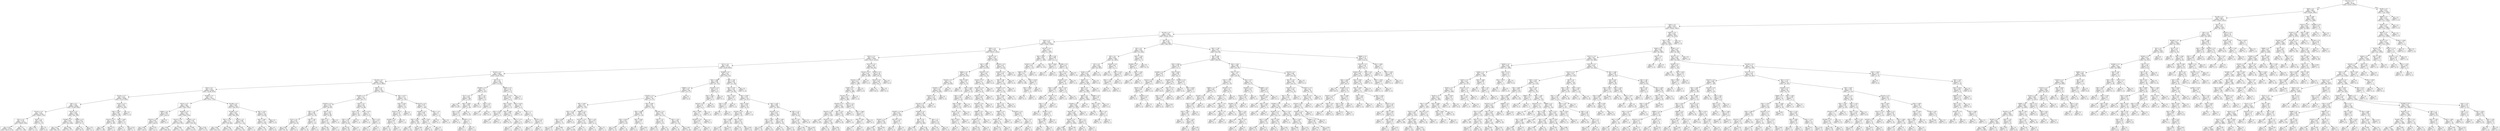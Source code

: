 digraph Tree {
node [shape=box] ;
0 [label="X[1173] <= 0.5\ngini = 0.5\nsamples = 84796\nvalue = [42502, 42294]"] ;
1 [label="X[36] <= 0.5\ngini = 0.485\nsamples = 72295\nvalue = [42364, 29931]"] ;
0 -> 1 [labeldistance=2.5, labelangle=45, headlabel="True"] ;
2 [label="X[1136] <= 0.5\ngini = 0.462\nsamples = 66376\nvalue = [42354, 24022]"] ;
1 -> 2 ;
3 [label="X[20] <= 0.5\ngini = 0.428\nsamples = 61217\nvalue = [42262, 18955]"] ;
2 -> 3 ;
4 [label="X[1130] <= 0.5\ngini = 0.392\nsamples = 57592\nvalue = [42180, 15412]"] ;
3 -> 4 ;
5 [label="X[45] <= 0.5\ngini = 0.355\nsamples = 54162\nvalue = [41682, 12480]"] ;
4 -> 5 ;
6 [label="X[30] <= 0.5\ngini = 0.332\nsamples = 52748\nvalue = [41670, 11078]"] ;
5 -> 6 ;
7 [label="X[221] <= 0.5\ngini = 0.315\nsamples = 51693\nvalue = [41573, 10120]"] ;
6 -> 7 ;
8 [label="X[11] <= 0.5\ngini = 0.305\nsamples = 51121\nvalue = [41505, 9616]"] ;
7 -> 8 ;
9 [label="X[1185] <= 0.5\ngini = 0.296\nsamples = 50499\nvalue = [41397, 9102]"] ;
8 -> 9 ;
10 [label="X[1126] <= 0.5\ngini = 0.287\nsamples = 50003\nvalue = [41321, 8682]"] ;
9 -> 10 ;
11 [label="X[10] <= 0.5\ngini = 0.279\nsamples = 49584\nvalue = [41260, 8324]"] ;
10 -> 11 ;
12 [label="X[1161] <= 0.5\ngini = 0.255\nsamples = 44068\nvalue = [37473, 6595]"] ;
11 -> 12 ;
13 [label="X[9] <= 0.5\ngini = 0.249\nsamples = 43858\nvalue = [37463, 6395]"] ;
12 -> 13 ;
14 [label="X[1167] <= 0.5\ngini = 0.234\nsamples = 42292\nvalue = [36562, 5730]"] ;
13 -> 14 ;
15 [label="X[21] <= 0.5\ngini = 0.229\nsamples = 42114\nvalue = [36556, 5558]"] ;
14 -> 15 ;
16 [label="gini = 0.219\nsamples = 41349\nvalue = [36179, 5170]"] ;
15 -> 16 ;
17 [label="gini = 0.5\nsamples = 765\nvalue = [377, 388]"] ;
15 -> 17 ;
18 [label="X[16] <= 0.5\ngini = 0.065\nsamples = 178\nvalue = [6, 172]"] ;
14 -> 18 ;
19 [label="gini = 0.034\nsamples = 175\nvalue = [3, 172]"] ;
18 -> 19 ;
20 [label="gini = 0.0\nsamples = 3\nvalue = [3, 0]"] ;
18 -> 20 ;
21 [label="X[223] <= 0.5\ngini = 0.489\nsamples = 1566\nvalue = [901, 665]"] ;
13 -> 21 ;
22 [label="X[1009] <= 0.5\ngini = 0.495\nsamples = 1478\nvalue = [814, 664]"] ;
21 -> 22 ;
23 [label="gini = 0.477\nsamples = 988\nvalue = [601, 387]"] ;
22 -> 23 ;
24 [label="gini = 0.491\nsamples = 490\nvalue = [213, 277]"] ;
22 -> 24 ;
25 [label="X[996] <= 0.5\ngini = 0.022\nsamples = 88\nvalue = [87, 1]"] ;
21 -> 25 ;
26 [label="gini = 0.0\nsamples = 83\nvalue = [83, 0]"] ;
25 -> 26 ;
27 [label="gini = 0.32\nsamples = 5\nvalue = [4, 1]"] ;
25 -> 27 ;
28 [label="X[1021] <= 0.5\ngini = 0.091\nsamples = 210\nvalue = [10, 200]"] ;
12 -> 28 ;
29 [label="X[0] <= 2.825\ngini = 0.082\nsamples = 209\nvalue = [9, 200]"] ;
28 -> 29 ;
30 [label="X[1015] <= 0.5\ngini = 0.058\nsamples = 199\nvalue = [6, 193]"] ;
29 -> 30 ;
31 [label="gini = 0.05\nsamples = 195\nvalue = [5, 190]"] ;
30 -> 31 ;
32 [label="gini = 0.375\nsamples = 4\nvalue = [1, 3]"] ;
30 -> 32 ;
33 [label="X[0] <= 2.835\ngini = 0.42\nsamples = 10\nvalue = [3, 7]"] ;
29 -> 33 ;
34 [label="gini = 0.0\nsamples = 2\nvalue = [2, 0]"] ;
33 -> 34 ;
35 [label="gini = 0.219\nsamples = 8\nvalue = [1, 7]"] ;
33 -> 35 ;
36 [label="gini = 0.0\nsamples = 1\nvalue = [1, 0]"] ;
28 -> 36 ;
37 [label="X[1009] <= 0.5\ngini = 0.43\nsamples = 5516\nvalue = [3787, 1729]"] ;
11 -> 37 ;
38 [label="X[222] <= 0.5\ngini = 0.392\nsamples = 3894\nvalue = [2852, 1042]"] ;
37 -> 38 ;
39 [label="X[993] <= 0.5\ngini = 0.068\nsamples = 257\nvalue = [248, 9]"] ;
38 -> 39 ;
40 [label="X[1015] <= 0.5\ngini = 0.061\nsamples = 256\nvalue = [248, 8]"] ;
39 -> 40 ;
41 [label="gini = 0.048\nsamples = 244\nvalue = [238, 6]"] ;
40 -> 41 ;
42 [label="gini = 0.278\nsamples = 12\nvalue = [10, 2]"] ;
40 -> 42 ;
43 [label="gini = 0.0\nsamples = 1\nvalue = [0, 1]"] ;
39 -> 43 ;
44 [label="X[1003] <= 0.5\ngini = 0.407\nsamples = 3637\nvalue = [2604, 1033]"] ;
38 -> 44 ;
45 [label="X[1012] <= 0.5\ngini = 0.371\nsamples = 2406\nvalue = [1815, 591]"] ;
44 -> 45 ;
46 [label="gini = 0.342\nsamples = 2131\nvalue = [1664, 467]"] ;
45 -> 46 ;
47 [label="gini = 0.495\nsamples = 275\nvalue = [151, 124]"] ;
45 -> 47 ;
48 [label="X[1253] <= 0.5\ngini = 0.46\nsamples = 1231\nvalue = [789, 442]"] ;
44 -> 48 ;
49 [label="gini = 0.468\nsamples = 1143\nvalue = [716, 427]"] ;
48 -> 49 ;
50 [label="gini = 0.283\nsamples = 88\nvalue = [73, 15]"] ;
48 -> 50 ;
51 [label="X[1186] <= 0.5\ngini = 0.488\nsamples = 1622\nvalue = [935, 687]"] ;
37 -> 51 ;
52 [label="X[1268] <= 0.5\ngini = 0.482\nsamples = 1484\nvalue = [881, 603]"] ;
51 -> 52 ;
53 [label="X[0] <= 2.705\ngini = 0.47\nsamples = 1237\nvalue = [769, 468]"] ;
52 -> 53 ;
54 [label="gini = 0.481\nsamples = 1031\nvalue = [616, 415]"] ;
53 -> 54 ;
55 [label="gini = 0.382\nsamples = 206\nvalue = [153, 53]"] ;
53 -> 55 ;
56 [label="X[223] <= 0.5\ngini = 0.496\nsamples = 247\nvalue = [112, 135]"] ;
52 -> 56 ;
57 [label="gini = 0.492\nsamples = 240\nvalue = [105, 135]"] ;
56 -> 57 ;
58 [label="gini = 0.0\nsamples = 7\nvalue = [7, 0]"] ;
56 -> 58 ;
59 [label="X[0] <= 2.975\ngini = 0.476\nsamples = 138\nvalue = [54, 84]"] ;
51 -> 59 ;
60 [label="X[0] <= 2.945\ngini = 0.472\nsamples = 136\nvalue = [52, 84]"] ;
59 -> 60 ;
61 [label="gini = 0.48\nsamples = 130\nvalue = [52, 78]"] ;
60 -> 61 ;
62 [label="gini = 0.0\nsamples = 6\nvalue = [0, 6]"] ;
60 -> 62 ;
63 [label="gini = 0.0\nsamples = 2\nvalue = [2, 0]"] ;
59 -> 63 ;
64 [label="X[60] <= 0.5\ngini = 0.249\nsamples = 419\nvalue = [61, 358]"] ;
10 -> 64 ;
65 [label="X[1009] <= 0.5\ngini = 0.34\nsamples = 226\nvalue = [49, 177]"] ;
64 -> 65 ;
66 [label="X[1003] <= 0.5\ngini = 0.424\nsamples = 128\nvalue = [39, 89]"] ;
65 -> 66 ;
67 [label="X[0] <= 1.87\ngini = 0.499\nsamples = 60\nvalue = [31, 29]"] ;
66 -> 67 ;
68 [label="X[12] <= 0.5\ngini = 0.478\nsamples = 48\nvalue = [29, 19]"] ;
67 -> 68 ;
69 [label="gini = 0.458\nsamples = 45\nvalue = [29, 16]"] ;
68 -> 69 ;
70 [label="gini = 0.0\nsamples = 3\nvalue = [0, 3]"] ;
68 -> 70 ;
71 [label="X[0] <= 2.88\ngini = 0.278\nsamples = 12\nvalue = [2, 10]"] ;
67 -> 71 ;
72 [label="gini = 0.0\nsamples = 10\nvalue = [0, 10]"] ;
71 -> 72 ;
73 [label="gini = 0.0\nsamples = 2\nvalue = [2, 0]"] ;
71 -> 73 ;
74 [label="X[33] <= 0.5\ngini = 0.208\nsamples = 68\nvalue = [8, 60]"] ;
66 -> 74 ;
75 [label="X[95] <= 0.5\ngini = 0.187\nsamples = 67\nvalue = [7, 60]"] ;
74 -> 75 ;
76 [label="gini = 0.165\nsamples = 66\nvalue = [6, 60]"] ;
75 -> 76 ;
77 [label="gini = 0.0\nsamples = 1\nvalue = [1, 0]"] ;
75 -> 77 ;
78 [label="gini = 0.0\nsamples = 1\nvalue = [1, 0]"] ;
74 -> 78 ;
79 [label="X[33] <= 0.5\ngini = 0.183\nsamples = 98\nvalue = [10, 88]"] ;
65 -> 79 ;
80 [label="X[15] <= 0.5\ngini = 0.141\nsamples = 92\nvalue = [7, 85]"] ;
79 -> 80 ;
81 [label="X[0] <= 2.93\ngini = 0.123\nsamples = 91\nvalue = [6, 85]"] ;
80 -> 81 ;
82 [label="gini = 0.105\nsamples = 90\nvalue = [5, 85]"] ;
81 -> 82 ;
83 [label="gini = 0.0\nsamples = 1\nvalue = [1, 0]"] ;
81 -> 83 ;
84 [label="gini = 0.0\nsamples = 1\nvalue = [1, 0]"] ;
80 -> 84 ;
85 [label="X[0] <= 0.575\ngini = 0.5\nsamples = 6\nvalue = [3, 3]"] ;
79 -> 85 ;
86 [label="gini = 0.0\nsamples = 2\nvalue = [2, 0]"] ;
85 -> 86 ;
87 [label="X[0] <= 0.76\ngini = 0.375\nsamples = 4\nvalue = [1, 3]"] ;
85 -> 87 ;
88 [label="gini = 0.0\nsamples = 2\nvalue = [0, 2]"] ;
87 -> 88 ;
89 [label="gini = 0.5\nsamples = 2\nvalue = [1, 1]"] ;
87 -> 89 ;
90 [label="X[0] <= 0.475\ngini = 0.117\nsamples = 193\nvalue = [12, 181]"] ;
64 -> 90 ;
91 [label="X[0] <= 0.455\ngini = 0.375\nsamples = 20\nvalue = [5, 15]"] ;
90 -> 91 ;
92 [label="X[1012] <= 0.5\ngini = 0.278\nsamples = 18\nvalue = [3, 15]"] ;
91 -> 92 ;
93 [label="X[1008] <= 0.5\ngini = 0.208\nsamples = 17\nvalue = [2, 15]"] ;
92 -> 93 ;
94 [label="gini = 0.117\nsamples = 16\nvalue = [1, 15]"] ;
93 -> 94 ;
95 [label="gini = 0.0\nsamples = 1\nvalue = [1, 0]"] ;
93 -> 95 ;
96 [label="gini = 0.0\nsamples = 1\nvalue = [1, 0]"] ;
92 -> 96 ;
97 [label="gini = 0.0\nsamples = 2\nvalue = [2, 0]"] ;
91 -> 97 ;
98 [label="X[1015] <= 0.5\ngini = 0.078\nsamples = 173\nvalue = [7, 166]"] ;
90 -> 98 ;
99 [label="X[1004] <= 0.5\ngini = 0.068\nsamples = 171\nvalue = [6, 165]"] ;
98 -> 99 ;
100 [label="X[0] <= 2.815\ngini = 0.058\nsamples = 166\nvalue = [5, 161]"] ;
99 -> 100 ;
101 [label="gini = 0.05\nsamples = 157\nvalue = [4, 153]"] ;
100 -> 101 ;
102 [label="gini = 0.198\nsamples = 9\nvalue = [1, 8]"] ;
100 -> 102 ;
103 [label="X[0] <= 2.615\ngini = 0.32\nsamples = 5\nvalue = [1, 4]"] ;
99 -> 103 ;
104 [label="gini = 0.0\nsamples = 4\nvalue = [0, 4]"] ;
103 -> 104 ;
105 [label="gini = 0.0\nsamples = 1\nvalue = [1, 0]"] ;
103 -> 105 ;
106 [label="X[0] <= 1.25\ngini = 0.5\nsamples = 2\nvalue = [1, 1]"] ;
98 -> 106 ;
107 [label="gini = 0.0\nsamples = 1\nvalue = [0, 1]"] ;
106 -> 107 ;
108 [label="gini = 0.0\nsamples = 1\nvalue = [1, 0]"] ;
106 -> 108 ;
109 [label="X[3] <= 0.5\ngini = 0.259\nsamples = 496\nvalue = [76, 420]"] ;
9 -> 109 ;
110 [label="X[1000] <= 0.5\ngini = 0.01\nsamples = 417\nvalue = [2, 415]"] ;
109 -> 110 ;
111 [label="X[17] <= 0.5\ngini = 0.005\nsamples = 408\nvalue = [1, 407]"] ;
110 -> 111 ;
112 [label="gini = 0.0\nsamples = 367\nvalue = [0, 367]"] ;
111 -> 112 ;
113 [label="X[0] <= 0.695\ngini = 0.048\nsamples = 41\nvalue = [1, 40]"] ;
111 -> 113 ;
114 [label="X[0] <= 0.53\ngini = 0.278\nsamples = 6\nvalue = [1, 5]"] ;
113 -> 114 ;
115 [label="gini = 0.0\nsamples = 4\nvalue = [0, 4]"] ;
114 -> 115 ;
116 [label="X[1003] <= 0.5\ngini = 0.5\nsamples = 2\nvalue = [1, 1]"] ;
114 -> 116 ;
117 [label="gini = 0.0\nsamples = 1\nvalue = [0, 1]"] ;
116 -> 117 ;
118 [label="gini = 0.0\nsamples = 1\nvalue = [1, 0]"] ;
116 -> 118 ;
119 [label="gini = 0.0\nsamples = 35\nvalue = [0, 35]"] ;
113 -> 119 ;
120 [label="X[0] <= 1.67\ngini = 0.198\nsamples = 9\nvalue = [1, 8]"] ;
110 -> 120 ;
121 [label="gini = 0.0\nsamples = 5\nvalue = [0, 5]"] ;
120 -> 121 ;
122 [label="X[0] <= 1.87\ngini = 0.375\nsamples = 4\nvalue = [1, 3]"] ;
120 -> 122 ;
123 [label="gini = 0.0\nsamples = 1\nvalue = [1, 0]"] ;
122 -> 123 ;
124 [label="gini = 0.0\nsamples = 3\nvalue = [0, 3]"] ;
122 -> 124 ;
125 [label="X[998] <= 0.5\ngini = 0.119\nsamples = 79\nvalue = [74, 5]"] ;
109 -> 125 ;
126 [label="X[1012] <= 0.5\ngini = 0.097\nsamples = 78\nvalue = [74, 4]"] ;
125 -> 126 ;
127 [label="X[0] <= 0.055\ngini = 0.053\nsamples = 73\nvalue = [71, 2]"] ;
126 -> 127 ;
128 [label="X[0] <= 0.035\ngini = 0.444\nsamples = 3\nvalue = [2, 1]"] ;
127 -> 128 ;
129 [label="gini = 0.0\nsamples = 2\nvalue = [2, 0]"] ;
128 -> 129 ;
130 [label="gini = 0.0\nsamples = 1\nvalue = [0, 1]"] ;
128 -> 130 ;
131 [label="X[0] <= 2.695\ngini = 0.028\nsamples = 70\nvalue = [69, 1]"] ;
127 -> 131 ;
132 [label="gini = 0.0\nsamples = 51\nvalue = [51, 0]"] ;
131 -> 132 ;
133 [label="X[0] <= 2.715\ngini = 0.1\nsamples = 19\nvalue = [18, 1]"] ;
131 -> 133 ;
134 [label="gini = 0.5\nsamples = 2\nvalue = [1, 1]"] ;
133 -> 134 ;
135 [label="gini = 0.0\nsamples = 17\nvalue = [17, 0]"] ;
133 -> 135 ;
136 [label="X[0] <= 0.675\ngini = 0.48\nsamples = 5\nvalue = [3, 2]"] ;
126 -> 136 ;
137 [label="gini = 0.0\nsamples = 1\nvalue = [1, 0]"] ;
136 -> 137 ;
138 [label="X[0] <= 1.7\ngini = 0.5\nsamples = 4\nvalue = [2, 2]"] ;
136 -> 138 ;
139 [label="gini = 0.0\nsamples = 1\nvalue = [0, 1]"] ;
138 -> 139 ;
140 [label="X[223] <= 0.5\ngini = 0.444\nsamples = 3\nvalue = [2, 1]"] ;
138 -> 140 ;
141 [label="gini = 0.5\nsamples = 2\nvalue = [1, 1]"] ;
140 -> 141 ;
142 [label="gini = 0.0\nsamples = 1\nvalue = [1, 0]"] ;
140 -> 142 ;
143 [label="gini = 0.0\nsamples = 1\nvalue = [0, 1]"] ;
125 -> 143 ;
144 [label="X[1009] <= 0.5\ngini = 0.287\nsamples = 622\nvalue = [108, 514]"] ;
8 -> 144 ;
145 [label="X[0] <= 2.885\ngini = 0.366\nsamples = 361\nvalue = [87, 274]"] ;
144 -> 145 ;
146 [label="X[999] <= 0.5\ngini = 0.347\nsamples = 349\nvalue = [78, 271]"] ;
145 -> 146 ;
147 [label="X[1003] <= 0.5\ngini = 0.337\nsamples = 345\nvalue = [74, 271]"] ;
146 -> 147 ;
148 [label="X[0] <= 0.835\ngini = 0.41\nsamples = 163\nvalue = [47, 116]"] ;
147 -> 148 ;
149 [label="X[0] <= 0.715\ngini = 0.498\nsamples = 32\nvalue = [15, 17]"] ;
148 -> 149 ;
150 [label="X[0] <= 0.305\ngini = 0.477\nsamples = 28\nvalue = [11, 17]"] ;
149 -> 150 ;
151 [label="gini = 0.278\nsamples = 6\nvalue = [1, 5]"] ;
150 -> 151 ;
152 [label="gini = 0.496\nsamples = 22\nvalue = [10, 12]"] ;
150 -> 152 ;
153 [label="gini = 0.0\nsamples = 4\nvalue = [4, 0]"] ;
149 -> 153 ;
154 [label="X[996] <= 0.5\ngini = 0.369\nsamples = 131\nvalue = [32, 99]"] ;
148 -> 154 ;
155 [label="X[1167] <= 0.5\ngini = 0.352\nsamples = 127\nvalue = [29, 98]"] ;
154 -> 155 ;
156 [label="gini = 0.377\nsamples = 115\nvalue = [29, 86]"] ;
155 -> 156 ;
157 [label="gini = 0.0\nsamples = 12\nvalue = [0, 12]"] ;
155 -> 157 ;
158 [label="X[0] <= 2.05\ngini = 0.375\nsamples = 4\nvalue = [3, 1]"] ;
154 -> 158 ;
159 [label="gini = 0.0\nsamples = 2\nvalue = [2, 0]"] ;
158 -> 159 ;
160 [label="gini = 0.5\nsamples = 2\nvalue = [1, 1]"] ;
158 -> 160 ;
161 [label="X[0] <= 0.905\ngini = 0.253\nsamples = 182\nvalue = [27, 155]"] ;
147 -> 161 ;
162 [label="X[0] <= 0.805\ngini = 0.369\nsamples = 45\nvalue = [11, 34]"] ;
161 -> 162 ;
163 [label="X[0] <= 0.555\ngini = 0.229\nsamples = 38\nvalue = [5, 33]"] ;
162 -> 163 ;
164 [label="gini = 0.332\nsamples = 19\nvalue = [4, 15]"] ;
163 -> 164 ;
165 [label="gini = 0.1\nsamples = 19\nvalue = [1, 18]"] ;
163 -> 165 ;
166 [label="X[0] <= 0.835\ngini = 0.245\nsamples = 7\nvalue = [6, 1]"] ;
162 -> 166 ;
167 [label="gini = 0.0\nsamples = 4\nvalue = [4, 0]"] ;
166 -> 167 ;
168 [label="gini = 0.444\nsamples = 3\nvalue = [2, 1]"] ;
166 -> 168 ;
169 [label="X[1228] <= 0.5\ngini = 0.206\nsamples = 137\nvalue = [16, 121]"] ;
161 -> 169 ;
170 [label="X[0] <= 2.25\ngini = 0.105\nsamples = 54\nvalue = [3, 51]"] ;
169 -> 170 ;
171 [label="gini = 0.161\nsamples = 34\nvalue = [3, 31]"] ;
170 -> 171 ;
172 [label="gini = 0.0\nsamples = 20\nvalue = [0, 20]"] ;
170 -> 172 ;
173 [label="X[0] <= 1.355\ngini = 0.264\nsamples = 83\nvalue = [13, 70]"] ;
169 -> 173 ;
174 [label="gini = 0.0\nsamples = 10\nvalue = [0, 10]"] ;
173 -> 174 ;
175 [label="gini = 0.293\nsamples = 73\nvalue = [13, 60]"] ;
173 -> 175 ;
176 [label="gini = 0.0\nsamples = 4\nvalue = [4, 0]"] ;
146 -> 176 ;
177 [label="X[1203] <= 0.5\ngini = 0.375\nsamples = 12\nvalue = [9, 3]"] ;
145 -> 177 ;
178 [label="X[0] <= 2.915\ngini = 0.298\nsamples = 11\nvalue = [9, 2]"] ;
177 -> 178 ;
179 [label="X[1013] <= 0.5\ngini = 0.48\nsamples = 5\nvalue = [3, 2]"] ;
178 -> 179 ;
180 [label="X[0] <= 2.905\ngini = 0.5\nsamples = 4\nvalue = [2, 2]"] ;
179 -> 180 ;
181 [label="X[1003] <= 0.5\ngini = 0.444\nsamples = 3\nvalue = [2, 1]"] ;
180 -> 181 ;
182 [label="gini = 0.0\nsamples = 1\nvalue = [1, 0]"] ;
181 -> 182 ;
183 [label="gini = 0.5\nsamples = 2\nvalue = [1, 1]"] ;
181 -> 183 ;
184 [label="gini = 0.0\nsamples = 1\nvalue = [0, 1]"] ;
180 -> 184 ;
185 [label="gini = 0.0\nsamples = 1\nvalue = [1, 0]"] ;
179 -> 185 ;
186 [label="gini = 0.0\nsamples = 6\nvalue = [6, 0]"] ;
178 -> 186 ;
187 [label="gini = 0.0\nsamples = 1\nvalue = [0, 1]"] ;
177 -> 187 ;
188 [label="X[0] <= 2.96\ngini = 0.148\nsamples = 261\nvalue = [21, 240]"] ;
144 -> 188 ;
189 [label="X[0] <= 0.325\ngini = 0.142\nsamples = 260\nvalue = [20, 240]"] ;
188 -> 189 ;
190 [label="X[0] <= 0.315\ngini = 0.48\nsamples = 5\nvalue = [2, 3]"] ;
189 -> 190 ;
191 [label="X[0] <= 0.18\ngini = 0.375\nsamples = 4\nvalue = [1, 3]"] ;
190 -> 191 ;
192 [label="gini = 0.5\nsamples = 2\nvalue = [1, 1]"] ;
191 -> 192 ;
193 [label="gini = 0.0\nsamples = 2\nvalue = [0, 2]"] ;
191 -> 193 ;
194 [label="gini = 0.0\nsamples = 1\nvalue = [1, 0]"] ;
190 -> 194 ;
195 [label="X[0] <= 0.935\ngini = 0.131\nsamples = 255\nvalue = [18, 237]"] ;
189 -> 195 ;
196 [label="X[0] <= 0.925\ngini = 0.228\nsamples = 61\nvalue = [8, 53]"] ;
195 -> 196 ;
197 [label="X[1203] <= 0.5\ngini = 0.206\nsamples = 60\nvalue = [7, 53]"] ;
196 -> 197 ;
198 [label="X[0] <= 0.895\ngini = 0.136\nsamples = 41\nvalue = [3, 38]"] ;
197 -> 198 ;
199 [label="gini = 0.102\nsamples = 37\nvalue = [2, 35]"] ;
198 -> 199 ;
200 [label="gini = 0.375\nsamples = 4\nvalue = [1, 3]"] ;
198 -> 200 ;
201 [label="X[0] <= 0.575\ngini = 0.332\nsamples = 19\nvalue = [4, 15]"] ;
197 -> 201 ;
202 [label="gini = 0.18\nsamples = 10\nvalue = [1, 9]"] ;
201 -> 202 ;
203 [label="gini = 0.444\nsamples = 9\nvalue = [3, 6]"] ;
201 -> 203 ;
204 [label="gini = 0.0\nsamples = 1\nvalue = [1, 0]"] ;
196 -> 204 ;
205 [label="X[0] <= 2.505\ngini = 0.098\nsamples = 194\nvalue = [10, 184]"] ;
195 -> 205 ;
206 [label="X[1203] <= 0.5\ngini = 0.054\nsamples = 143\nvalue = [4, 139]"] ;
205 -> 206 ;
207 [label="X[0] <= 1.465\ngini = 0.023\nsamples = 87\nvalue = [1, 86]"] ;
206 -> 207 ;
208 [label="gini = 0.074\nsamples = 26\nvalue = [1, 25]"] ;
207 -> 208 ;
209 [label="gini = 0.0\nsamples = 61\nvalue = [0, 61]"] ;
207 -> 209 ;
210 [label="X[0] <= 1.685\ngini = 0.101\nsamples = 56\nvalue = [3, 53]"] ;
206 -> 210 ;
211 [label="gini = 0.0\nsamples = 25\nvalue = [0, 25]"] ;
210 -> 211 ;
212 [label="gini = 0.175\nsamples = 31\nvalue = [3, 28]"] ;
210 -> 212 ;
213 [label="X[0] <= 2.79\ngini = 0.208\nsamples = 51\nvalue = [6, 45]"] ;
205 -> 213 ;
214 [label="X[0] <= 2.735\ngini = 0.245\nsamples = 42\nvalue = [6, 36]"] ;
213 -> 214 ;
215 [label="gini = 0.198\nsamples = 36\nvalue = [4, 32]"] ;
214 -> 215 ;
216 [label="gini = 0.444\nsamples = 6\nvalue = [2, 4]"] ;
214 -> 216 ;
217 [label="gini = 0.0\nsamples = 9\nvalue = [0, 9]"] ;
213 -> 217 ;
218 [label="gini = 0.0\nsamples = 1\nvalue = [1, 0]"] ;
188 -> 218 ;
219 [label="X[1217] <= 0.5\ngini = 0.209\nsamples = 572\nvalue = [68, 504]"] ;
7 -> 219 ;
220 [label="X[1241] <= 0.5\ngini = 0.035\nsamples = 508\nvalue = [9, 499]"] ;
219 -> 220 ;
221 [label="X[1134] <= 0.5\ngini = 0.027\nsamples = 506\nvalue = [7, 499]"] ;
220 -> 221 ;
222 [label="X[206] <= 0.5\ngini = 0.02\nsamples = 504\nvalue = [5, 499]"] ;
221 -> 222 ;
223 [label="X[1116] <= 0.5\ngini = 0.016\nsamples = 503\nvalue = [4, 499]"] ;
222 -> 223 ;
224 [label="X[1054] <= 0.5\ngini = 0.012\nsamples = 494\nvalue = [3, 491]"] ;
223 -> 224 ;
225 [label="X[1014] <= 0.5\ngini = 0.009\nsamples = 451\nvalue = [2, 449]"] ;
224 -> 225 ;
226 [label="gini = 0.0\nsamples = 310\nvalue = [0, 310]"] ;
225 -> 226 ;
227 [label="X[1161] <= 0.5\ngini = 0.028\nsamples = 141\nvalue = [2, 139]"] ;
225 -> 227 ;
228 [label="gini = 0.0\nsamples = 78\nvalue = [0, 78]"] ;
227 -> 228 ;
229 [label="gini = 0.061\nsamples = 63\nvalue = [2, 61]"] ;
227 -> 229 ;
230 [label="X[0] <= 2.59\ngini = 0.045\nsamples = 43\nvalue = [1, 42]"] ;
224 -> 230 ;
231 [label="gini = 0.0\nsamples = 42\nvalue = [0, 42]"] ;
230 -> 231 ;
232 [label="gini = 0.0\nsamples = 1\nvalue = [1, 0]"] ;
230 -> 232 ;
233 [label="X[112] <= 0.5\ngini = 0.198\nsamples = 9\nvalue = [1, 8]"] ;
223 -> 233 ;
234 [label="gini = 0.0\nsamples = 5\nvalue = [0, 5]"] ;
233 -> 234 ;
235 [label="X[0] <= 2.885\ngini = 0.375\nsamples = 4\nvalue = [1, 3]"] ;
233 -> 235 ;
236 [label="X[0] <= 2.465\ngini = 0.5\nsamples = 2\nvalue = [1, 1]"] ;
235 -> 236 ;
237 [label="gini = 0.0\nsamples = 1\nvalue = [0, 1]"] ;
236 -> 237 ;
238 [label="gini = 0.0\nsamples = 1\nvalue = [1, 0]"] ;
236 -> 238 ;
239 [label="gini = 0.0\nsamples = 2\nvalue = [0, 2]"] ;
235 -> 239 ;
240 [label="gini = 0.0\nsamples = 1\nvalue = [1, 0]"] ;
222 -> 240 ;
241 [label="gini = 0.0\nsamples = 2\nvalue = [2, 0]"] ;
221 -> 241 ;
242 [label="gini = 0.0\nsamples = 2\nvalue = [2, 0]"] ;
220 -> 242 ;
243 [label="X[159] <= 0.5\ngini = 0.144\nsamples = 64\nvalue = [59, 5]"] ;
219 -> 243 ;
244 [label="X[210] <= 0.5\ngini = 0.063\nsamples = 61\nvalue = [59, 2]"] ;
243 -> 244 ;
245 [label="gini = 0.0\nsamples = 59\nvalue = [59, 0]"] ;
244 -> 245 ;
246 [label="gini = 0.0\nsamples = 2\nvalue = [0, 2]"] ;
244 -> 246 ;
247 [label="gini = 0.0\nsamples = 3\nvalue = [0, 3]"] ;
243 -> 247 ;
248 [label="X[223] <= 0.5\ngini = 0.167\nsamples = 1055\nvalue = [97, 958]"] ;
6 -> 248 ;
249 [label="X[0] <= 2.895\ngini = 0.144\nsamples = 996\nvalue = [78, 918]"] ;
248 -> 249 ;
250 [label="X[996] <= 0.5\ngini = 0.129\nsamples = 941\nvalue = [65, 876]"] ;
249 -> 250 ;
251 [label="X[1033] <= 0.5\ngini = 0.12\nsamples = 921\nvalue = [59, 862]"] ;
250 -> 251 ;
252 [label="X[1038] <= 0.5\ngini = 0.118\nsamples = 920\nvalue = [58, 862]"] ;
251 -> 252 ;
253 [label="X[1045] <= 0.5\ngini = 0.116\nsamples = 919\nvalue = [57, 862]"] ;
252 -> 253 ;
254 [label="X[1216] <= 0.5\ngini = 0.115\nsamples = 918\nvalue = [56, 862]"] ;
253 -> 254 ;
255 [label="X[1005] <= 0.5\ngini = 0.041\nsamples = 239\nvalue = [5, 234]"] ;
254 -> 255 ;
256 [label="X[1002] <= 0.5\ngini = 0.033\nsamples = 236\nvalue = [4, 232]"] ;
255 -> 256 ;
257 [label="gini = 0.025\nsamples = 233\nvalue = [3, 230]"] ;
256 -> 257 ;
258 [label="gini = 0.444\nsamples = 3\nvalue = [1, 2]"] ;
256 -> 258 ;
259 [label="X[1170] <= 0.5\ngini = 0.444\nsamples = 3\nvalue = [1, 2]"] ;
255 -> 259 ;
260 [label="gini = 0.0\nsamples = 2\nvalue = [0, 2]"] ;
259 -> 260 ;
261 [label="gini = 0.0\nsamples = 1\nvalue = [1, 0]"] ;
259 -> 261 ;
262 [label="X[1008] <= 0.5\ngini = 0.139\nsamples = 679\nvalue = [51, 628]"] ;
254 -> 262 ;
263 [label="X[0] <= 0.79\ngini = 0.129\nsamples = 651\nvalue = [45, 606]"] ;
262 -> 263 ;
264 [label="gini = 0.062\nsamples = 157\nvalue = [5, 152]"] ;
263 -> 264 ;
265 [label="gini = 0.149\nsamples = 494\nvalue = [40, 454]"] ;
263 -> 265 ;
266 [label="X[0] <= 2.4\ngini = 0.337\nsamples = 28\nvalue = [6, 22]"] ;
262 -> 266 ;
267 [label="gini = 0.26\nsamples = 26\nvalue = [4, 22]"] ;
266 -> 267 ;
268 [label="gini = 0.0\nsamples = 2\nvalue = [2, 0]"] ;
266 -> 268 ;
269 [label="gini = 0.0\nsamples = 1\nvalue = [1, 0]"] ;
253 -> 269 ;
270 [label="gini = 0.0\nsamples = 1\nvalue = [1, 0]"] ;
252 -> 270 ;
271 [label="gini = 0.0\nsamples = 1\nvalue = [1, 0]"] ;
251 -> 271 ;
272 [label="X[0] <= 0.565\ngini = 0.42\nsamples = 20\nvalue = [6, 14]"] ;
250 -> 272 ;
273 [label="gini = 0.0\nsamples = 1\nvalue = [1, 0]"] ;
272 -> 273 ;
274 [label="X[0] <= 2.625\ngini = 0.388\nsamples = 19\nvalue = [5, 14]"] ;
272 -> 274 ;
275 [label="X[0] <= 2.35\ngini = 0.444\nsamples = 15\nvalue = [5, 10]"] ;
274 -> 275 ;
276 [label="X[0] <= 0.805\ngini = 0.278\nsamples = 12\nvalue = [2, 10]"] ;
275 -> 276 ;
277 [label="X[1217] <= 0.5\ngini = 0.48\nsamples = 5\nvalue = [2, 3]"] ;
276 -> 277 ;
278 [label="X[0] <= 0.675\ngini = 0.375\nsamples = 4\nvalue = [1, 3]"] ;
277 -> 278 ;
279 [label="gini = 0.5\nsamples = 2\nvalue = [1, 1]"] ;
278 -> 279 ;
280 [label="gini = 0.0\nsamples = 2\nvalue = [0, 2]"] ;
278 -> 280 ;
281 [label="gini = 0.0\nsamples = 1\nvalue = [1, 0]"] ;
277 -> 281 ;
282 [label="gini = 0.0\nsamples = 7\nvalue = [0, 7]"] ;
276 -> 282 ;
283 [label="gini = 0.0\nsamples = 3\nvalue = [3, 0]"] ;
275 -> 283 ;
284 [label="gini = 0.0\nsamples = 4\nvalue = [0, 4]"] ;
274 -> 284 ;
285 [label="X[1015] <= 0.5\ngini = 0.361\nsamples = 55\nvalue = [13, 42]"] ;
249 -> 285 ;
286 [label="X[1022] <= 0.5\ngini = 0.311\nsamples = 52\nvalue = [10, 42]"] ;
285 -> 286 ;
287 [label="X[1010] <= 0.5\ngini = 0.291\nsamples = 51\nvalue = [9, 42]"] ;
286 -> 287 ;
288 [label="X[1031] <= 0.5\ngini = 0.269\nsamples = 50\nvalue = [8, 42]"] ;
287 -> 288 ;
289 [label="X[1020] <= 0.5\ngini = 0.245\nsamples = 49\nvalue = [7, 42]"] ;
288 -> 289 ;
290 [label="X[996] <= 0.5\ngini = 0.219\nsamples = 48\nvalue = [6, 42]"] ;
289 -> 290 ;
291 [label="X[1026] <= 0.5\ngini = 0.19\nsamples = 47\nvalue = [5, 42]"] ;
290 -> 291 ;
292 [label="gini = 0.159\nsamples = 46\nvalue = [4, 42]"] ;
291 -> 292 ;
293 [label="gini = 0.0\nsamples = 1\nvalue = [1, 0]"] ;
291 -> 293 ;
294 [label="gini = 0.0\nsamples = 1\nvalue = [1, 0]"] ;
290 -> 294 ;
295 [label="gini = 0.0\nsamples = 1\nvalue = [1, 0]"] ;
289 -> 295 ;
296 [label="gini = 0.0\nsamples = 1\nvalue = [1, 0]"] ;
288 -> 296 ;
297 [label="gini = 0.0\nsamples = 1\nvalue = [1, 0]"] ;
287 -> 297 ;
298 [label="gini = 0.0\nsamples = 1\nvalue = [1, 0]"] ;
286 -> 298 ;
299 [label="gini = 0.0\nsamples = 3\nvalue = [3, 0]"] ;
285 -> 299 ;
300 [label="X[1010] <= 0.5\ngini = 0.437\nsamples = 59\nvalue = [19, 40]"] ;
248 -> 300 ;
301 [label="X[1020] <= 0.5\ngini = 0.419\nsamples = 57\nvalue = [17, 40]"] ;
300 -> 301 ;
302 [label="X[0] <= 2.96\ngini = 0.397\nsamples = 55\nvalue = [15, 40]"] ;
301 -> 302 ;
303 [label="X[1009] <= 0.5\ngini = 0.37\nsamples = 53\nvalue = [13, 40]"] ;
302 -> 303 ;
304 [label="X[0] <= 2.895\ngini = 0.427\nsamples = 42\nvalue = [13, 29]"] ;
303 -> 304 ;
305 [label="X[0] <= 2.21\ngini = 0.461\nsamples = 36\nvalue = [13, 23]"] ;
304 -> 305 ;
306 [label="X[994] <= 0.5\ngini = 0.42\nsamples = 30\nvalue = [9, 21]"] ;
305 -> 306 ;
307 [label="X[1051] <= 0.5\ngini = 0.4\nsamples = 29\nvalue = [8, 21]"] ;
306 -> 307 ;
308 [label="gini = 0.375\nsamples = 28\nvalue = [7, 21]"] ;
307 -> 308 ;
309 [label="gini = 0.0\nsamples = 1\nvalue = [1, 0]"] ;
307 -> 309 ;
310 [label="gini = 0.0\nsamples = 1\nvalue = [1, 0]"] ;
306 -> 310 ;
311 [label="X[1003] <= 0.5\ngini = 0.444\nsamples = 6\nvalue = [4, 2]"] ;
305 -> 311 ;
312 [label="gini = 0.0\nsamples = 2\nvalue = [2, 0]"] ;
311 -> 312 ;
313 [label="X[0] <= 2.47\ngini = 0.5\nsamples = 4\nvalue = [2, 2]"] ;
311 -> 313 ;
314 [label="gini = 0.0\nsamples = 2\nvalue = [2, 0]"] ;
313 -> 314 ;
315 [label="gini = 0.0\nsamples = 2\nvalue = [0, 2]"] ;
313 -> 315 ;
316 [label="gini = 0.0\nsamples = 6\nvalue = [0, 6]"] ;
304 -> 316 ;
317 [label="gini = 0.0\nsamples = 11\nvalue = [0, 11]"] ;
303 -> 317 ;
318 [label="gini = 0.0\nsamples = 2\nvalue = [2, 0]"] ;
302 -> 318 ;
319 [label="gini = 0.0\nsamples = 2\nvalue = [2, 0]"] ;
301 -> 319 ;
320 [label="gini = 0.0\nsamples = 2\nvalue = [2, 0]"] ;
300 -> 320 ;
321 [label="X[1241] <= 0.5\ngini = 0.017\nsamples = 1414\nvalue = [12, 1402]"] ;
5 -> 321 ;
322 [label="X[0] <= 0.655\ngini = 0.003\nsamples = 1387\nvalue = [2, 1385]"] ;
321 -> 322 ;
323 [label="X[1007] <= 0.5\ngini = 0.034\nsamples = 115\nvalue = [2, 113]"] ;
322 -> 323 ;
324 [label="X[997] <= 0.5\ngini = 0.017\nsamples = 114\nvalue = [1, 113]"] ;
323 -> 324 ;
325 [label="gini = 0.0\nsamples = 106\nvalue = [0, 106]"] ;
324 -> 325 ;
326 [label="X[0] <= 0.525\ngini = 0.219\nsamples = 8\nvalue = [1, 7]"] ;
324 -> 326 ;
327 [label="X[0] <= 0.465\ngini = 0.375\nsamples = 4\nvalue = [1, 3]"] ;
326 -> 327 ;
328 [label="gini = 0.0\nsamples = 2\nvalue = [0, 2]"] ;
327 -> 328 ;
329 [label="gini = 0.5\nsamples = 2\nvalue = [1, 1]"] ;
327 -> 329 ;
330 [label="gini = 0.0\nsamples = 4\nvalue = [0, 4]"] ;
326 -> 330 ;
331 [label="gini = 0.0\nsamples = 1\nvalue = [1, 0]"] ;
323 -> 331 ;
332 [label="gini = 0.0\nsamples = 1272\nvalue = [0, 1272]"] ;
322 -> 332 ;
333 [label="X[0] <= 0.83\ngini = 0.466\nsamples = 27\nvalue = [10, 17]"] ;
321 -> 333 ;
334 [label="X[0] <= 0.635\ngini = 0.375\nsamples = 4\nvalue = [3, 1]"] ;
333 -> 334 ;
335 [label="gini = 0.0\nsamples = 1\nvalue = [0, 1]"] ;
334 -> 335 ;
336 [label="gini = 0.0\nsamples = 3\nvalue = [3, 0]"] ;
334 -> 336 ;
337 [label="X[1008] <= 0.5\ngini = 0.423\nsamples = 23\nvalue = [7, 16]"] ;
333 -> 337 ;
338 [label="X[0] <= 2.775\ngini = 0.397\nsamples = 22\nvalue = [6, 16]"] ;
337 -> 338 ;
339 [label="X[1003] <= 0.5\ngini = 0.363\nsamples = 21\nvalue = [5, 16]"] ;
338 -> 339 ;
340 [label="X[0] <= 1.005\ngini = 0.463\nsamples = 11\nvalue = [4, 7]"] ;
339 -> 340 ;
341 [label="gini = 0.0\nsamples = 3\nvalue = [0, 3]"] ;
340 -> 341 ;
342 [label="X[223] <= 0.5\ngini = 0.5\nsamples = 8\nvalue = [4, 4]"] ;
340 -> 342 ;
343 [label="X[0] <= 1.45\ngini = 0.49\nsamples = 7\nvalue = [3, 4]"] ;
342 -> 343 ;
344 [label="gini = 0.0\nsamples = 2\nvalue = [0, 2]"] ;
343 -> 344 ;
345 [label="X[1007] <= 0.5\ngini = 0.48\nsamples = 5\nvalue = [3, 2]"] ;
343 -> 345 ;
346 [label="X[0] <= 1.695\ngini = 0.444\nsamples = 3\nvalue = [1, 2]"] ;
345 -> 346 ;
347 [label="gini = 0.0\nsamples = 1\nvalue = [0, 1]"] ;
346 -> 347 ;
348 [label="gini = 0.5\nsamples = 2\nvalue = [1, 1]"] ;
346 -> 348 ;
349 [label="gini = 0.0\nsamples = 2\nvalue = [2, 0]"] ;
345 -> 349 ;
350 [label="gini = 0.0\nsamples = 1\nvalue = [1, 0]"] ;
342 -> 350 ;
351 [label="X[0] <= 1.015\ngini = 0.18\nsamples = 10\nvalue = [1, 9]"] ;
339 -> 351 ;
352 [label="gini = 0.0\nsamples = 1\nvalue = [1, 0]"] ;
351 -> 352 ;
353 [label="gini = 0.0\nsamples = 9\nvalue = [0, 9]"] ;
351 -> 353 ;
354 [label="gini = 0.0\nsamples = 1\nvalue = [1, 0]"] ;
338 -> 354 ;
355 [label="gini = 0.0\nsamples = 1\nvalue = [1, 0]"] ;
337 -> 355 ;
356 [label="X[8] <= 0.5\ngini = 0.248\nsamples = 3430\nvalue = [498, 2932]"] ;
4 -> 356 ;
357 [label="X[2] <= 0.5\ngini = 0.052\nsamples = 2912\nvalue = [78, 2834]"] ;
356 -> 357 ;
358 [label="X[5] <= 0.5\ngini = 0.035\nsamples = 2884\nvalue = [51, 2833]"] ;
357 -> 358 ;
359 [label="X[7] <= 0.5\ngini = 0.021\nsamples = 2862\nvalue = [30, 2832]"] ;
358 -> 359 ;
360 [label="X[106] <= 0.5\ngini = 0.014\nsamples = 2852\nvalue = [20, 2832]"] ;
359 -> 360 ;
361 [label="X[49] <= 0.5\ngini = 0.013\nsamples = 2850\nvalue = [18, 2832]"] ;
360 -> 361 ;
362 [label="X[85] <= 0.5\ngini = 0.011\nsamples = 2848\nvalue = [16, 2832]"] ;
361 -> 362 ;
363 [label="X[96] <= 0.5\ngini = 0.009\nsamples = 2841\nvalue = [13, 2828]"] ;
362 -> 363 ;
364 [label="X[1063] <= 0.5\ngini = 0.008\nsamples = 2840\nvalue = [12, 2828]"] ;
363 -> 364 ;
365 [label="X[1025] <= 0.5\ngini = 0.008\nsamples = 2839\nvalue = [11, 2828]"] ;
364 -> 365 ;
366 [label="X[1029] <= 0.5\ngini = 0.007\nsamples = 2833\nvalue = [10, 2823]"] ;
365 -> 366 ;
367 [label="gini = 0.006\nsamples = 2824\nvalue = [9, 2815]"] ;
366 -> 367 ;
368 [label="gini = 0.198\nsamples = 9\nvalue = [1, 8]"] ;
366 -> 368 ;
369 [label="X[0] <= 2.4\ngini = 0.278\nsamples = 6\nvalue = [1, 5]"] ;
365 -> 369 ;
370 [label="gini = 0.0\nsamples = 4\nvalue = [0, 4]"] ;
369 -> 370 ;
371 [label="gini = 0.5\nsamples = 2\nvalue = [1, 1]"] ;
369 -> 371 ;
372 [label="gini = 0.0\nsamples = 1\nvalue = [1, 0]"] ;
364 -> 372 ;
373 [label="gini = 0.0\nsamples = 1\nvalue = [1, 0]"] ;
363 -> 373 ;
374 [label="X[998] <= 0.5\ngini = 0.49\nsamples = 7\nvalue = [3, 4]"] ;
362 -> 374 ;
375 [label="X[0] <= 1.355\ngini = 0.32\nsamples = 5\nvalue = [1, 4]"] ;
374 -> 375 ;
376 [label="gini = 0.0\nsamples = 3\nvalue = [0, 3]"] ;
375 -> 376 ;
377 [label="X[0] <= 1.82\ngini = 0.5\nsamples = 2\nvalue = [1, 1]"] ;
375 -> 377 ;
378 [label="gini = 0.0\nsamples = 1\nvalue = [1, 0]"] ;
377 -> 378 ;
379 [label="gini = 0.0\nsamples = 1\nvalue = [0, 1]"] ;
377 -> 379 ;
380 [label="gini = 0.0\nsamples = 2\nvalue = [2, 0]"] ;
374 -> 380 ;
381 [label="gini = 0.0\nsamples = 2\nvalue = [2, 0]"] ;
361 -> 381 ;
382 [label="gini = 0.0\nsamples = 2\nvalue = [2, 0]"] ;
360 -> 382 ;
383 [label="gini = 0.0\nsamples = 10\nvalue = [10, 0]"] ;
359 -> 383 ;
384 [label="X[1003] <= 0.5\ngini = 0.087\nsamples = 22\nvalue = [21, 1]"] ;
358 -> 384 ;
385 [label="gini = 0.0\nsamples = 16\nvalue = [16, 0]"] ;
384 -> 385 ;
386 [label="X[0] <= 2.155\ngini = 0.278\nsamples = 6\nvalue = [5, 1]"] ;
384 -> 386 ;
387 [label="X[0] <= 1.475\ngini = 0.444\nsamples = 3\nvalue = [2, 1]"] ;
386 -> 387 ;
388 [label="gini = 0.0\nsamples = 2\nvalue = [2, 0]"] ;
387 -> 388 ;
389 [label="gini = 0.0\nsamples = 1\nvalue = [0, 1]"] ;
387 -> 389 ;
390 [label="gini = 0.0\nsamples = 3\nvalue = [3, 0]"] ;
386 -> 390 ;
391 [label="X[0] <= 1.455\ngini = 0.069\nsamples = 28\nvalue = [27, 1]"] ;
357 -> 391 ;
392 [label="X[1009] <= 0.5\ngini = 0.245\nsamples = 7\nvalue = [6, 1]"] ;
391 -> 392 ;
393 [label="gini = 0.0\nsamples = 4\nvalue = [4, 0]"] ;
392 -> 393 ;
394 [label="X[0] <= 1.445\ngini = 0.444\nsamples = 3\nvalue = [2, 1]"] ;
392 -> 394 ;
395 [label="gini = 0.0\nsamples = 1\nvalue = [1, 0]"] ;
394 -> 395 ;
396 [label="gini = 0.5\nsamples = 2\nvalue = [1, 1]"] ;
394 -> 396 ;
397 [label="gini = 0.0\nsamples = 21\nvalue = [21, 0]"] ;
391 -> 397 ;
398 [label="X[0] <= 2.795\ngini = 0.307\nsamples = 518\nvalue = [420, 98]"] ;
356 -> 398 ;
399 [label="X[0] <= 0.99\ngini = 0.358\nsamples = 386\nvalue = [296, 90]"] ;
398 -> 399 ;
400 [label="X[0] <= 0.645\ngini = 0.158\nsamples = 81\nvalue = [74, 7]"] ;
399 -> 400 ;
401 [label="X[1009] <= 0.5\ngini = 0.459\nsamples = 14\nvalue = [9, 5]"] ;
400 -> 401 ;
402 [label="X[1013] <= 0.5\ngini = 0.494\nsamples = 9\nvalue = [4, 5]"] ;
401 -> 402 ;
403 [label="X[223] <= 0.5\ngini = 0.408\nsamples = 7\nvalue = [2, 5]"] ;
402 -> 403 ;
404 [label="gini = 0.0\nsamples = 4\nvalue = [0, 4]"] ;
403 -> 404 ;
405 [label="X[1003] <= 0.5\ngini = 0.444\nsamples = 3\nvalue = [2, 1]"] ;
403 -> 405 ;
406 [label="gini = 0.0\nsamples = 2\nvalue = [2, 0]"] ;
405 -> 406 ;
407 [label="gini = 0.0\nsamples = 1\nvalue = [0, 1]"] ;
405 -> 407 ;
408 [label="gini = 0.0\nsamples = 2\nvalue = [2, 0]"] ;
402 -> 408 ;
409 [label="gini = 0.0\nsamples = 5\nvalue = [5, 0]"] ;
401 -> 409 ;
410 [label="X[0] <= 0.825\ngini = 0.058\nsamples = 67\nvalue = [65, 2]"] ;
400 -> 410 ;
411 [label="X[1009] <= 0.5\ngini = 0.033\nsamples = 59\nvalue = [58, 1]"] ;
410 -> 411 ;
412 [label="gini = 0.0\nsamples = 44\nvalue = [44, 0]"] ;
411 -> 412 ;
413 [label="X[0] <= 0.775\ngini = 0.124\nsamples = 15\nvalue = [14, 1]"] ;
411 -> 413 ;
414 [label="X[0] <= 0.745\ngini = 0.245\nsamples = 7\nvalue = [6, 1]"] ;
413 -> 414 ;
415 [label="gini = 0.0\nsamples = 4\nvalue = [4, 0]"] ;
414 -> 415 ;
416 [label="gini = 0.444\nsamples = 3\nvalue = [2, 1]"] ;
414 -> 416 ;
417 [label="gini = 0.0\nsamples = 8\nvalue = [8, 0]"] ;
413 -> 417 ;
418 [label="X[1003] <= 0.5\ngini = 0.219\nsamples = 8\nvalue = [7, 1]"] ;
410 -> 418 ;
419 [label="gini = 0.0\nsamples = 5\nvalue = [5, 0]"] ;
418 -> 419 ;
420 [label="X[0] <= 0.835\ngini = 0.444\nsamples = 3\nvalue = [2, 1]"] ;
418 -> 420 ;
421 [label="gini = 0.5\nsamples = 2\nvalue = [1, 1]"] ;
420 -> 421 ;
422 [label="gini = 0.0\nsamples = 1\nvalue = [1, 0]"] ;
420 -> 422 ;
423 [label="X[0] <= 2.505\ngini = 0.396\nsamples = 305\nvalue = [222, 83]"] ;
399 -> 423 ;
424 [label="X[0] <= 1.815\ngini = 0.5\nsamples = 79\nvalue = [39, 40]"] ;
423 -> 424 ;
425 [label="X[0] <= 1.745\ngini = 0.471\nsamples = 50\nvalue = [31, 19]"] ;
424 -> 425 ;
426 [label="X[996] <= 0.5\ngini = 0.491\nsamples = 30\nvalue = [13, 17]"] ;
425 -> 426 ;
427 [label="X[1026] <= 0.5\ngini = 0.453\nsamples = 26\nvalue = [9, 17]"] ;
426 -> 427 ;
428 [label="X[0] <= 1.665\ngini = 0.413\nsamples = 24\nvalue = [7, 17]"] ;
427 -> 428 ;
429 [label="X[0] <= 1.365\ngini = 0.465\nsamples = 19\nvalue = [7, 12]"] ;
428 -> 429 ;
430 [label="gini = 0.0\nsamples = 3\nvalue = [0, 3]"] ;
429 -> 430 ;
431 [label="X[0] <= 1.425\ngini = 0.492\nsamples = 16\nvalue = [7, 9]"] ;
429 -> 431 ;
432 [label="gini = 0.0\nsamples = 2\nvalue = [2, 0]"] ;
431 -> 432 ;
433 [label="gini = 0.459\nsamples = 14\nvalue = [5, 9]"] ;
431 -> 433 ;
434 [label="gini = 0.0\nsamples = 5\nvalue = [0, 5]"] ;
428 -> 434 ;
435 [label="gini = 0.0\nsamples = 2\nvalue = [2, 0]"] ;
427 -> 435 ;
436 [label="gini = 0.0\nsamples = 4\nvalue = [4, 0]"] ;
426 -> 436 ;
437 [label="X[1030] <= 0.5\ngini = 0.18\nsamples = 20\nvalue = [18, 2]"] ;
425 -> 437 ;
438 [label="X[1003] <= 0.5\ngini = 0.1\nsamples = 19\nvalue = [18, 1]"] ;
437 -> 438 ;
439 [label="gini = 0.0\nsamples = 14\nvalue = [14, 0]"] ;
438 -> 439 ;
440 [label="X[0] <= 1.775\ngini = 0.32\nsamples = 5\nvalue = [4, 1]"] ;
438 -> 440 ;
441 [label="gini = 0.0\nsamples = 3\nvalue = [3, 0]"] ;
440 -> 441 ;
442 [label="X[0] <= 1.79\ngini = 0.5\nsamples = 2\nvalue = [1, 1]"] ;
440 -> 442 ;
443 [label="gini = 0.0\nsamples = 1\nvalue = [0, 1]"] ;
442 -> 443 ;
444 [label="gini = 0.0\nsamples = 1\nvalue = [1, 0]"] ;
442 -> 444 ;
445 [label="gini = 0.0\nsamples = 1\nvalue = [0, 1]"] ;
437 -> 445 ;
446 [label="X[0] <= 2.43\ngini = 0.4\nsamples = 29\nvalue = [8, 21]"] ;
424 -> 446 ;
447 [label="X[1004] <= 0.5\ngini = 0.255\nsamples = 20\nvalue = [3, 17]"] ;
446 -> 447 ;
448 [label="X[1031] <= 0.5\ngini = 0.188\nsamples = 19\nvalue = [2, 17]"] ;
447 -> 448 ;
449 [label="X[1009] <= 0.5\ngini = 0.105\nsamples = 18\nvalue = [1, 17]"] ;
448 -> 449 ;
450 [label="gini = 0.0\nsamples = 15\nvalue = [0, 15]"] ;
449 -> 450 ;
451 [label="X[0] <= 1.94\ngini = 0.444\nsamples = 3\nvalue = [1, 2]"] ;
449 -> 451 ;
452 [label="gini = 0.0\nsamples = 1\nvalue = [0, 1]"] ;
451 -> 452 ;
453 [label="X[0] <= 2.225\ngini = 0.5\nsamples = 2\nvalue = [1, 1]"] ;
451 -> 453 ;
454 [label="gini = 0.0\nsamples = 1\nvalue = [1, 0]"] ;
453 -> 454 ;
455 [label="gini = 0.0\nsamples = 1\nvalue = [0, 1]"] ;
453 -> 455 ;
456 [label="gini = 0.0\nsamples = 1\nvalue = [1, 0]"] ;
448 -> 456 ;
457 [label="gini = 0.0\nsamples = 1\nvalue = [1, 0]"] ;
447 -> 457 ;
458 [label="X[996] <= 0.5\ngini = 0.494\nsamples = 9\nvalue = [5, 4]"] ;
446 -> 458 ;
459 [label="X[1009] <= 0.5\ngini = 0.408\nsamples = 7\nvalue = [5, 2]"] ;
458 -> 459 ;
460 [label="gini = 0.0\nsamples = 4\nvalue = [4, 0]"] ;
459 -> 460 ;
461 [label="X[0] <= 2.445\ngini = 0.444\nsamples = 3\nvalue = [1, 2]"] ;
459 -> 461 ;
462 [label="gini = 0.0\nsamples = 1\nvalue = [1, 0]"] ;
461 -> 462 ;
463 [label="gini = 0.0\nsamples = 2\nvalue = [0, 2]"] ;
461 -> 463 ;
464 [label="gini = 0.0\nsamples = 2\nvalue = [0, 2]"] ;
458 -> 464 ;
465 [label="X[1010] <= 0.5\ngini = 0.308\nsamples = 226\nvalue = [183, 43]"] ;
423 -> 465 ;
466 [label="X[0] <= 2.725\ngini = 0.299\nsamples = 224\nvalue = [183, 41]"] ;
465 -> 466 ;
467 [label="X[1041] <= 0.5\ngini = 0.249\nsamples = 178\nvalue = [152, 26]"] ;
466 -> 467 ;
468 [label="X[0] <= 2.705\ngini = 0.243\nsamples = 177\nvalue = [152, 25]"] ;
467 -> 468 ;
469 [label="X[1009] <= 0.5\ngini = 0.26\nsamples = 163\nvalue = [138, 25]"] ;
468 -> 469 ;
470 [label="X[1003] <= 0.5\ngini = 0.224\nsamples = 117\nvalue = [102, 15]"] ;
469 -> 470 ;
471 [label="X[0] <= 2.585\ngini = 0.182\nsamples = 79\nvalue = [71, 8]"] ;
470 -> 471 ;
472 [label="gini = 0.293\nsamples = 28\nvalue = [23, 5]"] ;
471 -> 472 ;
473 [label="gini = 0.111\nsamples = 51\nvalue = [48, 3]"] ;
471 -> 473 ;
474 [label="X[0] <= 2.545\ngini = 0.301\nsamples = 38\nvalue = [31, 7]"] ;
470 -> 474 ;
475 [label="gini = 0.0\nsamples = 6\nvalue = [6, 0]"] ;
474 -> 475 ;
476 [label="gini = 0.342\nsamples = 32\nvalue = [25, 7]"] ;
474 -> 476 ;
477 [label="X[0] <= 2.525\ngini = 0.34\nsamples = 46\nvalue = [36, 10]"] ;
469 -> 477 ;
478 [label="gini = 0.0\nsamples = 2\nvalue = [2, 0]"] ;
477 -> 478 ;
479 [label="X[0] <= 2.555\ngini = 0.351\nsamples = 44\nvalue = [34, 10]"] ;
477 -> 479 ;
480 [label="gini = 0.469\nsamples = 8\nvalue = [5, 3]"] ;
479 -> 480 ;
481 [label="gini = 0.313\nsamples = 36\nvalue = [29, 7]"] ;
479 -> 481 ;
482 [label="gini = 0.0\nsamples = 14\nvalue = [14, 0]"] ;
468 -> 482 ;
483 [label="gini = 0.0\nsamples = 1\nvalue = [0, 1]"] ;
467 -> 483 ;
484 [label="X[1007] <= 0.5\ngini = 0.44\nsamples = 46\nvalue = [31, 15]"] ;
466 -> 484 ;
485 [label="X[1012] <= 0.5\ngini = 0.402\nsamples = 43\nvalue = [31, 12]"] ;
484 -> 485 ;
486 [label="X[1015] <= 0.5\ngini = 0.387\nsamples = 42\nvalue = [31, 11]"] ;
485 -> 486 ;
487 [label="X[1000] <= 0.5\ngini = 0.369\nsamples = 41\nvalue = [31, 10]"] ;
486 -> 487 ;
488 [label="X[998] <= 0.5\ngini = 0.349\nsamples = 40\nvalue = [31, 9]"] ;
487 -> 488 ;
489 [label="gini = 0.307\nsamples = 37\nvalue = [30, 7]"] ;
488 -> 489 ;
490 [label="gini = 0.444\nsamples = 3\nvalue = [1, 2]"] ;
488 -> 490 ;
491 [label="gini = 0.0\nsamples = 1\nvalue = [0, 1]"] ;
487 -> 491 ;
492 [label="gini = 0.0\nsamples = 1\nvalue = [0, 1]"] ;
486 -> 492 ;
493 [label="gini = 0.0\nsamples = 1\nvalue = [0, 1]"] ;
485 -> 493 ;
494 [label="gini = 0.0\nsamples = 3\nvalue = [0, 3]"] ;
484 -> 494 ;
495 [label="gini = 0.0\nsamples = 2\nvalue = [0, 2]"] ;
465 -> 495 ;
496 [label="X[998] <= 0.5\ngini = 0.114\nsamples = 132\nvalue = [124, 8]"] ;
398 -> 496 ;
497 [label="X[1012] <= 0.5\ngini = 0.104\nsamples = 127\nvalue = [120, 7]"] ;
496 -> 497 ;
498 [label="X[1003] <= 0.5\ngini = 0.094\nsamples = 122\nvalue = [116, 6]"] ;
497 -> 498 ;
499 [label="X[0] <= 2.955\ngini = 0.062\nsamples = 93\nvalue = [90, 3]"] ;
498 -> 499 ;
500 [label="gini = 0.0\nsamples = 63\nvalue = [63, 0]"] ;
499 -> 500 ;
501 [label="X[1009] <= 0.5\ngini = 0.18\nsamples = 30\nvalue = [27, 3]"] ;
499 -> 501 ;
502 [label="X[1007] <= 0.5\ngini = 0.087\nsamples = 22\nvalue = [21, 1]"] ;
501 -> 502 ;
503 [label="gini = 0.0\nsamples = 17\nvalue = [17, 0]"] ;
502 -> 503 ;
504 [label="X[0] <= 2.97\ngini = 0.32\nsamples = 5\nvalue = [4, 1]"] ;
502 -> 504 ;
505 [label="gini = 0.0\nsamples = 1\nvalue = [0, 1]"] ;
504 -> 505 ;
506 [label="gini = 0.0\nsamples = 4\nvalue = [4, 0]"] ;
504 -> 506 ;
507 [label="X[0] <= 2.995\ngini = 0.375\nsamples = 8\nvalue = [6, 2]"] ;
501 -> 507 ;
508 [label="X[0] <= 2.98\ngini = 0.444\nsamples = 6\nvalue = [4, 2]"] ;
507 -> 508 ;
509 [label="gini = 0.375\nsamples = 4\nvalue = [3, 1]"] ;
508 -> 509 ;
510 [label="gini = 0.5\nsamples = 2\nvalue = [1, 1]"] ;
508 -> 510 ;
511 [label="gini = 0.0\nsamples = 2\nvalue = [2, 0]"] ;
507 -> 511 ;
512 [label="X[0] <= 2.905\ngini = 0.185\nsamples = 29\nvalue = [26, 3]"] ;
498 -> 512 ;
513 [label="X[0] <= 2.835\ngini = 0.32\nsamples = 15\nvalue = [12, 3]"] ;
512 -> 513 ;
514 [label="X[0] <= 2.82\ngini = 0.444\nsamples = 3\nvalue = [2, 1]"] ;
513 -> 514 ;
515 [label="gini = 0.0\nsamples = 1\nvalue = [1, 0]"] ;
514 -> 515 ;
516 [label="gini = 0.5\nsamples = 2\nvalue = [1, 1]"] ;
514 -> 516 ;
517 [label="X[0] <= 2.845\ngini = 0.278\nsamples = 12\nvalue = [10, 2]"] ;
513 -> 517 ;
518 [label="gini = 0.0\nsamples = 3\nvalue = [3, 0]"] ;
517 -> 518 ;
519 [label="X[222] <= 0.5\ngini = 0.346\nsamples = 9\nvalue = [7, 2]"] ;
517 -> 519 ;
520 [label="gini = 0.0\nsamples = 1\nvalue = [1, 0]"] ;
519 -> 520 ;
521 [label="X[0] <= 2.86\ngini = 0.375\nsamples = 8\nvalue = [6, 2]"] ;
519 -> 521 ;
522 [label="gini = 0.5\nsamples = 2\nvalue = [1, 1]"] ;
521 -> 522 ;
523 [label="X[0] <= 2.895\ngini = 0.278\nsamples = 6\nvalue = [5, 1]"] ;
521 -> 523 ;
524 [label="gini = 0.0\nsamples = 2\nvalue = [2, 0]"] ;
523 -> 524 ;
525 [label="gini = 0.375\nsamples = 4\nvalue = [3, 1]"] ;
523 -> 525 ;
526 [label="gini = 0.0\nsamples = 14\nvalue = [14, 0]"] ;
512 -> 526 ;
527 [label="X[0] <= 2.94\ngini = 0.32\nsamples = 5\nvalue = [4, 1]"] ;
497 -> 527 ;
528 [label="gini = 0.0\nsamples = 2\nvalue = [2, 0]"] ;
527 -> 528 ;
529 [label="X[0] <= 2.955\ngini = 0.444\nsamples = 3\nvalue = [2, 1]"] ;
527 -> 529 ;
530 [label="gini = 0.5\nsamples = 2\nvalue = [1, 1]"] ;
529 -> 530 ;
531 [label="gini = 0.0\nsamples = 1\nvalue = [1, 0]"] ;
529 -> 531 ;
532 [label="X[0] <= 2.885\ngini = 0.32\nsamples = 5\nvalue = [4, 1]"] ;
496 -> 532 ;
533 [label="gini = 0.0\nsamples = 2\nvalue = [2, 0]"] ;
532 -> 533 ;
534 [label="X[0] <= 2.925\ngini = 0.444\nsamples = 3\nvalue = [2, 1]"] ;
532 -> 534 ;
535 [label="gini = 0.0\nsamples = 1\nvalue = [0, 1]"] ;
534 -> 535 ;
536 [label="gini = 0.0\nsamples = 2\nvalue = [2, 0]"] ;
534 -> 536 ;
537 [label="X[597] <= 0.5\ngini = 0.044\nsamples = 3625\nvalue = [82, 3543]"] ;
3 -> 537 ;
538 [label="X[0] <= 2.675\ngini = 0.044\nsamples = 3624\nvalue = [81, 3543]"] ;
537 -> 538 ;
539 [label="X[382] <= 0.5\ngini = 0.031\nsamples = 2941\nvalue = [46, 2895]"] ;
538 -> 539 ;
540 [label="X[1217] <= 0.5\ngini = 0.03\nsamples = 2939\nvalue = [45, 2894]"] ;
539 -> 540 ;
541 [label="X[928] <= 0.5\ngini = 0.016\nsamples = 1502\nvalue = [12, 1490]"] ;
540 -> 541 ;
542 [label="X[290] <= 0.5\ngini = 0.015\nsamples = 1496\nvalue = [11, 1485]"] ;
541 -> 542 ;
543 [label="X[287] <= 0.5\ngini = 0.013\nsamples = 1487\nvalue = [10, 1477]"] ;
542 -> 543 ;
544 [label="X[320] <= 0.5\ngini = 0.012\nsamples = 1477\nvalue = [9, 1468]"] ;
543 -> 544 ;
545 [label="X[246] <= 0.5\ngini = 0.011\nsamples = 1467\nvalue = [8, 1459]"] ;
544 -> 545 ;
546 [label="X[0] <= 2.635\ngini = 0.01\nsamples = 1444\nvalue = [7, 1437]"] ;
545 -> 546 ;
547 [label="X[221] <= 0.5\ngini = 0.008\nsamples = 1419\nvalue = [6, 1413]"] ;
546 -> 547 ;
548 [label="gini = 0.0\nsamples = 559\nvalue = [0, 559]"] ;
547 -> 548 ;
549 [label="X[0] <= 0.635\ngini = 0.014\nsamples = 860\nvalue = [6, 854]"] ;
547 -> 549 ;
550 [label="gini = 0.027\nsamples = 147\nvalue = [2, 145]"] ;
549 -> 550 ;
551 [label="gini = 0.011\nsamples = 713\nvalue = [4, 709]"] ;
549 -> 551 ;
552 [label="X[1170] <= 0.5\ngini = 0.077\nsamples = 25\nvalue = [1, 24]"] ;
546 -> 552 ;
553 [label="gini = 0.0\nsamples = 24\nvalue = [0, 24]"] ;
552 -> 553 ;
554 [label="gini = 0.0\nsamples = 1\nvalue = [1, 0]"] ;
552 -> 554 ;
555 [label="X[0] <= 0.995\ngini = 0.083\nsamples = 23\nvalue = [1, 22]"] ;
545 -> 555 ;
556 [label="X[0] <= 0.935\ngini = 0.219\nsamples = 8\nvalue = [1, 7]"] ;
555 -> 556 ;
557 [label="gini = 0.0\nsamples = 7\nvalue = [0, 7]"] ;
556 -> 557 ;
558 [label="gini = 0.0\nsamples = 1\nvalue = [1, 0]"] ;
556 -> 558 ;
559 [label="gini = 0.0\nsamples = 15\nvalue = [0, 15]"] ;
555 -> 559 ;
560 [label="X[0] <= 0.835\ngini = 0.18\nsamples = 10\nvalue = [1, 9]"] ;
544 -> 560 ;
561 [label="gini = 0.0\nsamples = 1\nvalue = [1, 0]"] ;
560 -> 561 ;
562 [label="gini = 0.0\nsamples = 9\nvalue = [0, 9]"] ;
560 -> 562 ;
563 [label="X[1212] <= 0.5\ngini = 0.18\nsamples = 10\nvalue = [1, 9]"] ;
543 -> 563 ;
564 [label="X[0] <= 1.35\ngini = 0.444\nsamples = 3\nvalue = [1, 2]"] ;
563 -> 564 ;
565 [label="gini = 0.0\nsamples = 1\nvalue = [1, 0]"] ;
564 -> 565 ;
566 [label="gini = 0.0\nsamples = 2\nvalue = [0, 2]"] ;
564 -> 566 ;
567 [label="gini = 0.0\nsamples = 7\nvalue = [0, 7]"] ;
563 -> 567 ;
568 [label="X[0] <= 1.665\ngini = 0.198\nsamples = 9\nvalue = [1, 8]"] ;
542 -> 568 ;
569 [label="gini = 0.0\nsamples = 4\nvalue = [0, 4]"] ;
568 -> 569 ;
570 [label="X[0] <= 1.83\ngini = 0.32\nsamples = 5\nvalue = [1, 4]"] ;
568 -> 570 ;
571 [label="gini = 0.0\nsamples = 1\nvalue = [1, 0]"] ;
570 -> 571 ;
572 [label="gini = 0.0\nsamples = 4\nvalue = [0, 4]"] ;
570 -> 572 ;
573 [label="X[0] <= 0.775\ngini = 0.278\nsamples = 6\nvalue = [1, 5]"] ;
541 -> 573 ;
574 [label="X[0] <= 0.515\ngini = 0.5\nsamples = 2\nvalue = [1, 1]"] ;
573 -> 574 ;
575 [label="gini = 0.0\nsamples = 1\nvalue = [0, 1]"] ;
574 -> 575 ;
576 [label="gini = 0.0\nsamples = 1\nvalue = [1, 0]"] ;
574 -> 576 ;
577 [label="gini = 0.0\nsamples = 4\nvalue = [0, 4]"] ;
573 -> 577 ;
578 [label="X[1027] <= 0.5\ngini = 0.045\nsamples = 1437\nvalue = [33, 1404]"] ;
540 -> 578 ;
579 [label="X[1011] <= 0.5\ngini = 0.037\nsamples = 1276\nvalue = [24, 1252]"] ;
578 -> 579 ;
580 [label="X[0] <= 1.325\ngini = 0.034\nsamples = 1170\nvalue = [20, 1150]"] ;
579 -> 580 ;
581 [label="X[0] <= 0.865\ngini = 0.023\nsamples = 432\nvalue = [5, 427]"] ;
580 -> 581 ;
582 [label="X[0] <= 0.855\ngini = 0.032\nsamples = 308\nvalue = [5, 303]"] ;
581 -> 582 ;
583 [label="X[1014] <= 0.5\ngini = 0.026\nsamples = 300\nvalue = [4, 296]"] ;
582 -> 583 ;
584 [label="X[0] <= 0.765\ngini = 0.011\nsamples = 174\nvalue = [1, 173]"] ;
583 -> 584 ;
585 [label="gini = 0.0\nsamples = 136\nvalue = [0, 136]"] ;
584 -> 585 ;
586 [label="X[0] <= 0.775\ngini = 0.051\nsamples = 38\nvalue = [1, 37]"] ;
584 -> 586 ;
587 [label="gini = 0.375\nsamples = 4\nvalue = [1, 3]"] ;
586 -> 587 ;
588 [label="gini = 0.0\nsamples = 34\nvalue = [0, 34]"] ;
586 -> 588 ;
589 [label="X[0] <= 0.705\ngini = 0.046\nsamples = 126\nvalue = [3, 123]"] ;
583 -> 589 ;
590 [label="X[0] <= 0.61\ngini = 0.08\nsamples = 72\nvalue = [3, 69]"] ;
589 -> 590 ;
591 [label="gini = 0.034\nsamples = 57\nvalue = [1, 56]"] ;
590 -> 591 ;
592 [label="gini = 0.231\nsamples = 15\nvalue = [2, 13]"] ;
590 -> 592 ;
593 [label="gini = 0.0\nsamples = 54\nvalue = [0, 54]"] ;
589 -> 593 ;
594 [label="X[990] <= 0.5\ngini = 0.219\nsamples = 8\nvalue = [1, 7]"] ;
582 -> 594 ;
595 [label="gini = 0.0\nsamples = 2\nvalue = [0, 2]"] ;
594 -> 595 ;
596 [label="gini = 0.278\nsamples = 6\nvalue = [1, 5]"] ;
594 -> 596 ;
597 [label="gini = 0.0\nsamples = 124\nvalue = [0, 124]"] ;
581 -> 597 ;
598 [label="X[0] <= 1.335\ngini = 0.04\nsamples = 738\nvalue = [15, 723]"] ;
580 -> 598 ;
599 [label="X[990] <= 0.5\ngini = 0.32\nsamples = 5\nvalue = [1, 4]"] ;
598 -> 599 ;
600 [label="gini = 0.0\nsamples = 3\nvalue = [0, 3]"] ;
599 -> 600 ;
601 [label="gini = 0.5\nsamples = 2\nvalue = [1, 1]"] ;
599 -> 601 ;
602 [label="X[0] <= 1.365\ngini = 0.037\nsamples = 733\nvalue = [14, 719]"] ;
598 -> 602 ;
603 [label="X[1019] <= 0.5\ngini = 0.117\nsamples = 16\nvalue = [1, 15]"] ;
602 -> 603 ;
604 [label="gini = 0.0\nsamples = 15\nvalue = [0, 15]"] ;
603 -> 604 ;
605 [label="gini = 0.0\nsamples = 1\nvalue = [1, 0]"] ;
603 -> 605 ;
606 [label="X[990] <= 0.5\ngini = 0.036\nsamples = 717\nvalue = [13, 704]"] ;
602 -> 606 ;
607 [label="X[0] <= 2.505\ngini = 0.026\nsamples = 464\nvalue = [6, 458]"] ;
606 -> 607 ;
608 [label="X[0] <= 2.495\ngini = 0.038\nsamples = 312\nvalue = [6, 306]"] ;
607 -> 608 ;
609 [label="gini = 0.032\nsamples = 307\nvalue = [5, 302]"] ;
608 -> 609 ;
610 [label="gini = 0.32\nsamples = 5\nvalue = [1, 4]"] ;
608 -> 610 ;
611 [label="gini = 0.0\nsamples = 152\nvalue = [0, 152]"] ;
607 -> 611 ;
612 [label="X[0] <= 2.575\ngini = 0.054\nsamples = 253\nvalue = [7, 246]"] ;
606 -> 612 ;
613 [label="X[0] <= 2.13\ngini = 0.029\nsamples = 203\nvalue = [3, 200]"] ;
612 -> 613 ;
614 [label="gini = 0.048\nsamples = 121\nvalue = [3, 118]"] ;
613 -> 614 ;
615 [label="gini = 0.0\nsamples = 82\nvalue = [0, 82]"] ;
613 -> 615 ;
616 [label="X[0] <= 2.625\ngini = 0.147\nsamples = 50\nvalue = [4, 46]"] ;
612 -> 616 ;
617 [label="gini = 0.236\nsamples = 22\nvalue = [3, 19]"] ;
616 -> 617 ;
618 [label="gini = 0.069\nsamples = 28\nvalue = [1, 27]"] ;
616 -> 618 ;
619 [label="X[0] <= 2.6\ngini = 0.073\nsamples = 106\nvalue = [4, 102]"] ;
579 -> 619 ;
620 [label="X[0] <= 1.815\ngini = 0.061\nsamples = 95\nvalue = [3, 92]"] ;
619 -> 620 ;
621 [label="X[0] <= 1.795\ngini = 0.103\nsamples = 55\nvalue = [3, 52]"] ;
620 -> 621 ;
622 [label="X[0] <= 0.56\ngini = 0.071\nsamples = 54\nvalue = [2, 52]"] ;
621 -> 622 ;
623 [label="X[0] <= 0.545\ngini = 0.153\nsamples = 12\nvalue = [1, 11]"] ;
622 -> 623 ;
624 [label="gini = 0.0\nsamples = 11\nvalue = [0, 11]"] ;
623 -> 624 ;
625 [label="gini = 0.0\nsamples = 1\nvalue = [1, 0]"] ;
623 -> 625 ;
626 [label="X[0] <= 1.55\ngini = 0.046\nsamples = 42\nvalue = [1, 41]"] ;
622 -> 626 ;
627 [label="gini = 0.0\nsamples = 30\nvalue = [0, 30]"] ;
626 -> 627 ;
628 [label="X[0] <= 1.6\ngini = 0.153\nsamples = 12\nvalue = [1, 11]"] ;
626 -> 628 ;
629 [label="gini = 0.375\nsamples = 4\nvalue = [1, 3]"] ;
628 -> 629 ;
630 [label="gini = 0.0\nsamples = 8\nvalue = [0, 8]"] ;
628 -> 630 ;
631 [label="gini = 0.0\nsamples = 1\nvalue = [1, 0]"] ;
621 -> 631 ;
632 [label="gini = 0.0\nsamples = 40\nvalue = [0, 40]"] ;
620 -> 632 ;
633 [label="X[0] <= 2.615\ngini = 0.165\nsamples = 11\nvalue = [1, 10]"] ;
619 -> 633 ;
634 [label="gini = 0.0\nsamples = 1\nvalue = [1, 0]"] ;
633 -> 634 ;
635 [label="gini = 0.0\nsamples = 10\nvalue = [0, 10]"] ;
633 -> 635 ;
636 [label="X[0] <= 1.895\ngini = 0.106\nsamples = 161\nvalue = [9, 152]"] ;
578 -> 636 ;
637 [label="X[0] <= 0.84\ngini = 0.061\nsamples = 96\nvalue = [3, 93]"] ;
636 -> 637 ;
638 [label="X[0] <= 0.815\ngini = 0.102\nsamples = 37\nvalue = [2, 35]"] ;
637 -> 638 ;
639 [label="X[0] <= 0.665\ngini = 0.057\nsamples = 34\nvalue = [1, 33]"] ;
638 -> 639 ;
640 [label="gini = 0.0\nsamples = 24\nvalue = [0, 24]"] ;
639 -> 640 ;
641 [label="X[0] <= 0.69\ngini = 0.18\nsamples = 10\nvalue = [1, 9]"] ;
639 -> 641 ;
642 [label="gini = 0.0\nsamples = 1\nvalue = [1, 0]"] ;
641 -> 642 ;
643 [label="gini = 0.0\nsamples = 9\nvalue = [0, 9]"] ;
641 -> 643 ;
644 [label="gini = 0.444\nsamples = 3\nvalue = [1, 2]"] ;
638 -> 644 ;
645 [label="X[0] <= 1.815\ngini = 0.033\nsamples = 59\nvalue = [1, 58]"] ;
637 -> 645 ;
646 [label="gini = 0.0\nsamples = 40\nvalue = [0, 40]"] ;
645 -> 646 ;
647 [label="X[0] <= 1.825\ngini = 0.1\nsamples = 19\nvalue = [1, 18]"] ;
645 -> 647 ;
648 [label="gini = 0.0\nsamples = 1\nvalue = [1, 0]"] ;
647 -> 648 ;
649 [label="gini = 0.0\nsamples = 18\nvalue = [0, 18]"] ;
647 -> 649 ;
650 [label="X[0] <= 1.99\ngini = 0.168\nsamples = 65\nvalue = [6, 59]"] ;
636 -> 650 ;
651 [label="X[0] <= 1.92\ngini = 0.48\nsamples = 5\nvalue = [3, 2]"] ;
650 -> 651 ;
652 [label="gini = 0.5\nsamples = 4\nvalue = [2, 2]"] ;
651 -> 652 ;
653 [label="gini = 0.0\nsamples = 1\nvalue = [1, 0]"] ;
651 -> 653 ;
654 [label="X[0] <= 2.565\ngini = 0.095\nsamples = 60\nvalue = [3, 57]"] ;
650 -> 654 ;
655 [label="X[0] <= 2.555\ngini = 0.145\nsamples = 38\nvalue = [3, 35]"] ;
654 -> 655 ;
656 [label="X[0] <= 2.405\ngini = 0.108\nsamples = 35\nvalue = [2, 33]"] ;
655 -> 656 ;
657 [label="X[0] <= 2.375\ngini = 0.18\nsamples = 20\nvalue = [2, 18]"] ;
656 -> 657 ;
658 [label="X[0] <= 2.265\ngini = 0.1\nsamples = 19\nvalue = [1, 18]"] ;
657 -> 658 ;
659 [label="gini = 0.18\nsamples = 10\nvalue = [1, 9]"] ;
658 -> 659 ;
660 [label="gini = 0.0\nsamples = 9\nvalue = [0, 9]"] ;
658 -> 660 ;
661 [label="gini = 0.0\nsamples = 1\nvalue = [1, 0]"] ;
657 -> 661 ;
662 [label="gini = 0.0\nsamples = 15\nvalue = [0, 15]"] ;
656 -> 662 ;
663 [label="gini = 0.444\nsamples = 3\nvalue = [1, 2]"] ;
655 -> 663 ;
664 [label="gini = 0.0\nsamples = 22\nvalue = [0, 22]"] ;
654 -> 664 ;
665 [label="X[0] <= 1.24\ngini = 0.5\nsamples = 2\nvalue = [1, 1]"] ;
539 -> 665 ;
666 [label="gini = 0.0\nsamples = 1\nvalue = [1, 0]"] ;
665 -> 666 ;
667 [label="gini = 0.0\nsamples = 1\nvalue = [0, 1]"] ;
665 -> 667 ;
668 [label="X[249] <= 0.5\ngini = 0.097\nsamples = 683\nvalue = [35, 648]"] ;
538 -> 668 ;
669 [label="X[221] <= 0.5\ngini = 0.095\nsamples = 682\nvalue = [34, 648]"] ;
668 -> 669 ;
670 [label="X[238] <= 0.5\ngini = 0.014\nsamples = 143\nvalue = [1, 142]"] ;
669 -> 670 ;
671 [label="gini = 0.0\nsamples = 135\nvalue = [0, 135]"] ;
670 -> 671 ;
672 [label="X[0] <= 2.925\ngini = 0.219\nsamples = 8\nvalue = [1, 7]"] ;
670 -> 672 ;
673 [label="X[0] <= 2.905\ngini = 0.375\nsamples = 4\nvalue = [1, 3]"] ;
672 -> 673 ;
674 [label="gini = 0.0\nsamples = 3\nvalue = [0, 3]"] ;
673 -> 674 ;
675 [label="gini = 0.0\nsamples = 1\nvalue = [1, 0]"] ;
673 -> 675 ;
676 [label="gini = 0.0\nsamples = 4\nvalue = [0, 4]"] ;
672 -> 676 ;
677 [label="X[1130] <= 0.5\ngini = 0.115\nsamples = 539\nvalue = [33, 506]"] ;
669 -> 677 ;
678 [label="X[1217] <= 0.5\ngini = 0.109\nsamples = 521\nvalue = [30, 491]"] ;
677 -> 678 ;
679 [label="X[1027] <= 0.5\ngini = 0.066\nsamples = 206\nvalue = [7, 199]"] ;
678 -> 679 ;
680 [label="X[0] <= 2.805\ngini = 0.053\nsamples = 185\nvalue = [5, 180]"] ;
679 -> 680 ;
681 [label="gini = 0.0\nsamples = 68\nvalue = [0, 68]"] ;
680 -> 681 ;
682 [label="X[0] <= 2.855\ngini = 0.082\nsamples = 117\nvalue = [5, 112]"] ;
680 -> 682 ;
683 [label="X[0] <= 2.825\ngini = 0.153\nsamples = 48\nvalue = [4, 44]"] ;
682 -> 683 ;
684 [label="X[990] <= 0.5\ngini = 0.102\nsamples = 37\nvalue = [2, 35]"] ;
683 -> 684 ;
685 [label="X[1014] <= 0.5\ngini = 0.071\nsamples = 27\nvalue = [1, 26]"] ;
684 -> 685 ;
686 [label="gini = 0.0\nsamples = 10\nvalue = [0, 10]"] ;
685 -> 686 ;
687 [label="gini = 0.111\nsamples = 17\nvalue = [1, 16]"] ;
685 -> 687 ;
688 [label="X[1216] <= 0.5\ngini = 0.18\nsamples = 10\nvalue = [1, 9]"] ;
684 -> 688 ;
689 [label="gini = 0.0\nsamples = 2\nvalue = [0, 2]"] ;
688 -> 689 ;
690 [label="gini = 0.219\nsamples = 8\nvalue = [1, 7]"] ;
688 -> 690 ;
691 [label="X[990] <= 0.5\ngini = 0.298\nsamples = 11\nvalue = [2, 9]"] ;
683 -> 691 ;
692 [label="X[1216] <= 0.5\ngini = 0.198\nsamples = 9\nvalue = [1, 8]"] ;
691 -> 692 ;
693 [label="gini = 0.0\nsamples = 6\nvalue = [0, 6]"] ;
692 -> 693 ;
694 [label="gini = 0.444\nsamples = 3\nvalue = [1, 2]"] ;
692 -> 694 ;
695 [label="X[1212] <= 0.5\ngini = 0.5\nsamples = 2\nvalue = [1, 1]"] ;
691 -> 695 ;
696 [label="gini = 0.0\nsamples = 1\nvalue = [0, 1]"] ;
695 -> 696 ;
697 [label="gini = 0.0\nsamples = 1\nvalue = [1, 0]"] ;
695 -> 697 ;
698 [label="X[1170] <= 0.5\ngini = 0.029\nsamples = 69\nvalue = [1, 68]"] ;
682 -> 698 ;
699 [label="gini = 0.0\nsamples = 53\nvalue = [0, 53]"] ;
698 -> 699 ;
700 [label="X[0] <= 2.915\ngini = 0.117\nsamples = 16\nvalue = [1, 15]"] ;
698 -> 700 ;
701 [label="gini = 0.0\nsamples = 8\nvalue = [0, 8]"] ;
700 -> 701 ;
702 [label="X[0] <= 2.935\ngini = 0.219\nsamples = 8\nvalue = [1, 7]"] ;
700 -> 702 ;
703 [label="gini = 0.5\nsamples = 2\nvalue = [1, 1]"] ;
702 -> 703 ;
704 [label="gini = 0.0\nsamples = 6\nvalue = [0, 6]"] ;
702 -> 704 ;
705 [label="X[1216] <= 0.5\ngini = 0.172\nsamples = 21\nvalue = [2, 19]"] ;
679 -> 705 ;
706 [label="gini = 0.0\nsamples = 10\nvalue = [0, 10]"] ;
705 -> 706 ;
707 [label="X[0] <= 2.83\ngini = 0.298\nsamples = 11\nvalue = [2, 9]"] ;
705 -> 707 ;
708 [label="X[0] <= 2.75\ngini = 0.346\nsamples = 9\nvalue = [2, 7]"] ;
707 -> 708 ;
709 [label="gini = 0.0\nsamples = 1\nvalue = [0, 1]"] ;
708 -> 709 ;
710 [label="X[0] <= 2.805\ngini = 0.375\nsamples = 8\nvalue = [2, 6]"] ;
708 -> 710 ;
711 [label="gini = 0.375\nsamples = 4\nvalue = [1, 3]"] ;
710 -> 711 ;
712 [label="gini = 0.375\nsamples = 4\nvalue = [1, 3]"] ;
710 -> 712 ;
713 [label="gini = 0.0\nsamples = 2\nvalue = [0, 2]"] ;
707 -> 713 ;
714 [label="X[0] <= 2.725\ngini = 0.135\nsamples = 315\nvalue = [23, 292]"] ;
678 -> 714 ;
715 [label="X[1039] <= 0.5\ngini = 0.201\nsamples = 88\nvalue = [10, 78]"] ;
714 -> 715 ;
716 [label="X[990] <= 0.5\ngini = 0.171\nsamples = 85\nvalue = [8, 77]"] ;
715 -> 716 ;
717 [label="X[0] <= 2.705\ngini = 0.119\nsamples = 63\nvalue = [4, 59]"] ;
716 -> 717 ;
718 [label="X[0] <= 2.685\ngini = 0.051\nsamples = 38\nvalue = [1, 37]"] ;
717 -> 718 ;
719 [label="X[1014] <= 0.5\ngini = 0.124\nsamples = 15\nvalue = [1, 14]"] ;
718 -> 719 ;
720 [label="gini = 0.0\nsamples = 3\nvalue = [0, 3]"] ;
719 -> 720 ;
721 [label="gini = 0.153\nsamples = 12\nvalue = [1, 11]"] ;
719 -> 721 ;
722 [label="gini = 0.0\nsamples = 23\nvalue = [0, 23]"] ;
718 -> 722 ;
723 [label="X[1019] <= 0.5\ngini = 0.211\nsamples = 25\nvalue = [3, 22]"] ;
717 -> 723 ;
724 [label="X[1011] <= 0.5\ngini = 0.172\nsamples = 21\nvalue = [2, 19]"] ;
723 -> 724 ;
725 [label="gini = 0.117\nsamples = 16\nvalue = [1, 15]"] ;
724 -> 725 ;
726 [label="gini = 0.32\nsamples = 5\nvalue = [1, 4]"] ;
724 -> 726 ;
727 [label="X[0] <= 2.715\ngini = 0.375\nsamples = 4\nvalue = [1, 3]"] ;
723 -> 727 ;
728 [label="gini = 0.0\nsamples = 1\nvalue = [0, 1]"] ;
727 -> 728 ;
729 [label="gini = 0.444\nsamples = 3\nvalue = [1, 2]"] ;
727 -> 729 ;
730 [label="X[0] <= 2.685\ngini = 0.298\nsamples = 22\nvalue = [4, 18]"] ;
716 -> 730 ;
731 [label="gini = 0.444\nsamples = 3\nvalue = [1, 2]"] ;
730 -> 731 ;
732 [label="X[0] <= 2.705\ngini = 0.266\nsamples = 19\nvalue = [3, 16]"] ;
730 -> 732 ;
733 [label="X[0] <= 2.695\ngini = 0.198\nsamples = 9\nvalue = [1, 8]"] ;
732 -> 733 ;
734 [label="gini = 0.32\nsamples = 5\nvalue = [1, 4]"] ;
733 -> 734 ;
735 [label="gini = 0.0\nsamples = 4\nvalue = [0, 4]"] ;
733 -> 735 ;
736 [label="X[0] <= 2.715\ngini = 0.32\nsamples = 10\nvalue = [2, 8]"] ;
732 -> 736 ;
737 [label="gini = 0.375\nsamples = 4\nvalue = [1, 3]"] ;
736 -> 737 ;
738 [label="gini = 0.278\nsamples = 6\nvalue = [1, 5]"] ;
736 -> 738 ;
739 [label="X[0] <= 2.695\ngini = 0.444\nsamples = 3\nvalue = [2, 1]"] ;
715 -> 739 ;
740 [label="gini = 0.0\nsamples = 1\nvalue = [1, 0]"] ;
739 -> 740 ;
741 [label="gini = 0.5\nsamples = 2\nvalue = [1, 1]"] ;
739 -> 741 ;
742 [label="X[0] <= 2.825\ngini = 0.108\nsamples = 227\nvalue = [13, 214]"] ;
714 -> 742 ;
743 [label="X[1019] <= 0.5\ngini = 0.079\nsamples = 145\nvalue = [6, 139]"] ;
742 -> 743 ;
744 [label="X[0] <= 2.765\ngini = 0.058\nsamples = 133\nvalue = [4, 129]"] ;
743 -> 744 ;
745 [label="X[1014] <= 0.5\ngini = 0.1\nsamples = 76\nvalue = [4, 72]"] ;
744 -> 745 ;
746 [label="X[1039] <= 0.5\ngini = 0.162\nsamples = 45\nvalue = [4, 41]"] ;
745 -> 746 ;
747 [label="gini = 0.184\nsamples = 39\nvalue = [4, 35]"] ;
746 -> 747 ;
748 [label="gini = 0.0\nsamples = 6\nvalue = [0, 6]"] ;
746 -> 748 ;
749 [label="gini = 0.0\nsamples = 31\nvalue = [0, 31]"] ;
745 -> 749 ;
750 [label="gini = 0.0\nsamples = 57\nvalue = [0, 57]"] ;
744 -> 750 ;
751 [label="X[0] <= 2.755\ngini = 0.278\nsamples = 12\nvalue = [2, 10]"] ;
743 -> 751 ;
752 [label="X[0] <= 2.735\ngini = 0.444\nsamples = 6\nvalue = [2, 4]"] ;
751 -> 752 ;
753 [label="gini = 0.0\nsamples = 1\nvalue = [0, 1]"] ;
752 -> 753 ;
754 [label="X[0] <= 2.745\ngini = 0.48\nsamples = 5\nvalue = [2, 3]"] ;
752 -> 754 ;
755 [label="gini = 0.444\nsamples = 3\nvalue = [1, 2]"] ;
754 -> 755 ;
756 [label="gini = 0.5\nsamples = 2\nvalue = [1, 1]"] ;
754 -> 756 ;
757 [label="gini = 0.0\nsamples = 6\nvalue = [0, 6]"] ;
751 -> 757 ;
758 [label="X[1014] <= 0.5\ngini = 0.156\nsamples = 82\nvalue = [7, 75]"] ;
742 -> 758 ;
759 [label="X[0] <= 2.855\ngini = 0.101\nsamples = 56\nvalue = [3, 53]"] ;
758 -> 759 ;
760 [label="X[1011] <= 0.5\ngini = 0.278\nsamples = 12\nvalue = [2, 10]"] ;
759 -> 760 ;
761 [label="X[1019] <= 0.5\ngini = 0.32\nsamples = 10\nvalue = [2, 8]"] ;
760 -> 761 ;
762 [label="gini = 0.375\nsamples = 8\nvalue = [2, 6]"] ;
761 -> 762 ;
763 [label="gini = 0.0\nsamples = 2\nvalue = [0, 2]"] ;
761 -> 763 ;
764 [label="gini = 0.0\nsamples = 2\nvalue = [0, 2]"] ;
760 -> 764 ;
765 [label="X[990] <= 0.5\ngini = 0.044\nsamples = 44\nvalue = [1, 43]"] ;
759 -> 765 ;
766 [label="gini = 0.0\nsamples = 23\nvalue = [0, 23]"] ;
765 -> 766 ;
767 [label="X[0] <= 2.905\ngini = 0.091\nsamples = 21\nvalue = [1, 20]"] ;
765 -> 767 ;
768 [label="gini = 0.18\nsamples = 10\nvalue = [1, 9]"] ;
767 -> 768 ;
769 [label="gini = 0.0\nsamples = 11\nvalue = [0, 11]"] ;
767 -> 769 ;
770 [label="X[0] <= 2.905\ngini = 0.26\nsamples = 26\nvalue = [4, 22]"] ;
758 -> 770 ;
771 [label="X[0] <= 2.845\ngini = 0.117\nsamples = 16\nvalue = [1, 15]"] ;
770 -> 771 ;
772 [label="X[0] <= 2.835\ngini = 0.375\nsamples = 4\nvalue = [1, 3]"] ;
771 -> 772 ;
773 [label="gini = 0.0\nsamples = 3\nvalue = [0, 3]"] ;
772 -> 773 ;
774 [label="gini = 0.0\nsamples = 1\nvalue = [1, 0]"] ;
772 -> 774 ;
775 [label="gini = 0.0\nsamples = 12\nvalue = [0, 12]"] ;
771 -> 775 ;
776 [label="X[0] <= 2.95\ngini = 0.42\nsamples = 10\nvalue = [3, 7]"] ;
770 -> 776 ;
777 [label="gini = 0.444\nsamples = 9\nvalue = [3, 6]"] ;
776 -> 777 ;
778 [label="gini = 0.0\nsamples = 1\nvalue = [0, 1]"] ;
776 -> 778 ;
779 [label="X[0] <= 2.855\ngini = 0.278\nsamples = 18\nvalue = [3, 15]"] ;
677 -> 779 ;
780 [label="gini = 0.0\nsamples = 5\nvalue = [0, 5]"] ;
779 -> 780 ;
781 [label="X[0] <= 2.93\ngini = 0.355\nsamples = 13\nvalue = [3, 10]"] ;
779 -> 781 ;
782 [label="X[0] <= 2.915\ngini = 0.444\nsamples = 9\nvalue = [3, 6]"] ;
781 -> 782 ;
783 [label="X[990] <= 0.5\ngini = 0.375\nsamples = 8\nvalue = [2, 6]"] ;
782 -> 783 ;
784 [label="X[0] <= 2.87\ngini = 0.444\nsamples = 6\nvalue = [2, 4]"] ;
783 -> 784 ;
785 [label="X[1014] <= 0.5\ngini = 0.5\nsamples = 2\nvalue = [1, 1]"] ;
784 -> 785 ;
786 [label="gini = 0.0\nsamples = 1\nvalue = [1, 0]"] ;
785 -> 786 ;
787 [label="gini = 0.0\nsamples = 1\nvalue = [0, 1]"] ;
785 -> 787 ;
788 [label="X[0] <= 2.895\ngini = 0.375\nsamples = 4\nvalue = [1, 3]"] ;
784 -> 788 ;
789 [label="gini = 0.0\nsamples = 2\nvalue = [0, 2]"] ;
788 -> 789 ;
790 [label="gini = 0.5\nsamples = 2\nvalue = [1, 1]"] ;
788 -> 790 ;
791 [label="gini = 0.0\nsamples = 2\nvalue = [0, 2]"] ;
783 -> 791 ;
792 [label="gini = 0.0\nsamples = 1\nvalue = [1, 0]"] ;
782 -> 792 ;
793 [label="gini = 0.0\nsamples = 4\nvalue = [0, 4]"] ;
781 -> 793 ;
794 [label="gini = 0.0\nsamples = 1\nvalue = [1, 0]"] ;
668 -> 794 ;
795 [label="gini = 0.0\nsamples = 1\nvalue = [1, 0]"] ;
537 -> 795 ;
796 [label="X[15] <= 0.5\ngini = 0.035\nsamples = 5159\nvalue = [92, 5067]"] ;
2 -> 796 ;
797 [label="X[4] <= 0.5\ngini = 0.025\nsamples = 5129\nvalue = [64, 5065]"] ;
796 -> 797 ;
798 [label="X[1009] <= 0.5\ngini = 0.017\nsamples = 5099\nvalue = [45, 5054]"] ;
797 -> 798 ;
799 [label="X[2] <= 0.5\ngini = 0.014\nsamples = 5056\nvalue = [35, 5021]"] ;
798 -> 799 ;
800 [label="X[1003] <= 0.5\ngini = 0.013\nsamples = 5054\nvalue = [33, 5021]"] ;
799 -> 800 ;
801 [label="X[1008] <= 0.5\ngini = 0.01\nsamples = 5004\nvalue = [24, 4980]"] ;
800 -> 801 ;
802 [label="X[999] <= 0.5\ngini = 0.008\nsamples = 4973\nvalue = [20, 4953]"] ;
801 -> 802 ;
803 [label="X[1007] <= 0.5\ngini = 0.007\nsamples = 4956\nvalue = [18, 4938]"] ;
802 -> 803 ;
804 [label="X[1015] <= 0.5\ngini = 0.006\nsamples = 4933\nvalue = [16, 4917]"] ;
803 -> 804 ;
805 [label="X[1012] <= 0.5\ngini = 0.006\nsamples = 4927\nvalue = [15, 4912]"] ;
804 -> 805 ;
806 [label="X[998] <= 0.5\ngini = 0.006\nsamples = 4919\nvalue = [14, 4905]"] ;
805 -> 806 ;
807 [label="X[1018] <= 0.5\ngini = 0.005\nsamples = 4887\nvalue = [12, 4875]"] ;
806 -> 807 ;
808 [label="X[1002] <= 0.5\ngini = 0.004\nsamples = 4878\nvalue = [11, 4867]"] ;
807 -> 808 ;
809 [label="gini = 0.004\nsamples = 4865\nvalue = [10, 4855]"] ;
808 -> 809 ;
810 [label="gini = 0.142\nsamples = 13\nvalue = [1, 12]"] ;
808 -> 810 ;
811 [label="X[0] <= 1.18\ngini = 0.198\nsamples = 9\nvalue = [1, 8]"] ;
807 -> 811 ;
812 [label="gini = 0.444\nsamples = 3\nvalue = [1, 2]"] ;
811 -> 812 ;
813 [label="gini = 0.0\nsamples = 6\nvalue = [0, 6]"] ;
811 -> 813 ;
814 [label="X[0] <= 1.435\ngini = 0.117\nsamples = 32\nvalue = [2, 30]"] ;
806 -> 814 ;
815 [label="X[0] <= 1.23\ngini = 0.245\nsamples = 14\nvalue = [2, 12]"] ;
814 -> 815 ;
816 [label="gini = 0.142\nsamples = 13\nvalue = [1, 12]"] ;
815 -> 816 ;
817 [label="gini = 0.0\nsamples = 1\nvalue = [1, 0]"] ;
815 -> 817 ;
818 [label="gini = 0.0\nsamples = 18\nvalue = [0, 18]"] ;
814 -> 818 ;
819 [label="X[0] <= 0.71\ngini = 0.219\nsamples = 8\nvalue = [1, 7]"] ;
805 -> 819 ;
820 [label="gini = 0.0\nsamples = 5\nvalue = [0, 5]"] ;
819 -> 820 ;
821 [label="X[0] <= 0.83\ngini = 0.444\nsamples = 3\nvalue = [1, 2]"] ;
819 -> 821 ;
822 [label="gini = 0.0\nsamples = 1\nvalue = [1, 0]"] ;
821 -> 822 ;
823 [label="gini = 0.0\nsamples = 2\nvalue = [0, 2]"] ;
821 -> 823 ;
824 [label="X[6] <= 0.5\ngini = 0.278\nsamples = 6\nvalue = [1, 5]"] ;
804 -> 824 ;
825 [label="gini = 0.0\nsamples = 5\nvalue = [0, 5]"] ;
824 -> 825 ;
826 [label="gini = 0.0\nsamples = 1\nvalue = [1, 0]"] ;
824 -> 826 ;
827 [label="X[0] <= 0.835\ngini = 0.159\nsamples = 23\nvalue = [2, 21]"] ;
803 -> 827 ;
828 [label="gini = 0.0\nsamples = 12\nvalue = [0, 12]"] ;
827 -> 828 ;
829 [label="X[11] <= 0.5\ngini = 0.298\nsamples = 11\nvalue = [2, 9]"] ;
827 -> 829 ;
830 [label="gini = 0.0\nsamples = 8\nvalue = [0, 8]"] ;
829 -> 830 ;
831 [label="X[0] <= 1.48\ngini = 0.444\nsamples = 3\nvalue = [2, 1]"] ;
829 -> 831 ;
832 [label="gini = 0.0\nsamples = 2\nvalue = [2, 0]"] ;
831 -> 832 ;
833 [label="gini = 0.0\nsamples = 1\nvalue = [0, 1]"] ;
831 -> 833 ;
834 [label="X[0] <= 1.33\ngini = 0.208\nsamples = 17\nvalue = [2, 15]"] ;
802 -> 834 ;
835 [label="X[0] <= 0.825\ngini = 0.375\nsamples = 8\nvalue = [2, 6]"] ;
834 -> 835 ;
836 [label="gini = 0.0\nsamples = 6\nvalue = [0, 6]"] ;
835 -> 836 ;
837 [label="gini = 0.0\nsamples = 2\nvalue = [2, 0]"] ;
835 -> 837 ;
838 [label="gini = 0.0\nsamples = 9\nvalue = [0, 9]"] ;
834 -> 838 ;
839 [label="X[0] <= 2.88\ngini = 0.225\nsamples = 31\nvalue = [4, 27]"] ;
801 -> 839 ;
840 [label="X[0] <= 0.97\ngini = 0.185\nsamples = 29\nvalue = [3, 26]"] ;
839 -> 840 ;
841 [label="X[0] <= 0.61\ngini = 0.375\nsamples = 12\nvalue = [3, 9]"] ;
840 -> 841 ;
842 [label="gini = 0.0\nsamples = 7\nvalue = [0, 7]"] ;
841 -> 842 ;
843 [label="X[0] <= 0.785\ngini = 0.48\nsamples = 5\nvalue = [3, 2]"] ;
841 -> 843 ;
844 [label="gini = 0.0\nsamples = 2\nvalue = [2, 0]"] ;
843 -> 844 ;
845 [label="X[0] <= 0.86\ngini = 0.444\nsamples = 3\nvalue = [1, 2]"] ;
843 -> 845 ;
846 [label="gini = 0.0\nsamples = 1\nvalue = [0, 1]"] ;
845 -> 846 ;
847 [label="gini = 0.5\nsamples = 2\nvalue = [1, 1]"] ;
845 -> 847 ;
848 [label="gini = 0.0\nsamples = 17\nvalue = [0, 17]"] ;
840 -> 848 ;
849 [label="X[11] <= 0.5\ngini = 0.5\nsamples = 2\nvalue = [1, 1]"] ;
839 -> 849 ;
850 [label="gini = 0.0\nsamples = 1\nvalue = [1, 0]"] ;
849 -> 850 ;
851 [label="gini = 0.0\nsamples = 1\nvalue = [0, 1]"] ;
849 -> 851 ;
852 [label="X[0] <= 2.14\ngini = 0.295\nsamples = 50\nvalue = [9, 41]"] ;
800 -> 852 ;
853 [label="X[0] <= 1.05\ngini = 0.249\nsamples = 48\nvalue = [7, 41]"] ;
852 -> 853 ;
854 [label="X[0] <= 0.92\ngini = 0.313\nsamples = 36\nvalue = [7, 29]"] ;
853 -> 854 ;
855 [label="X[0] <= 0.685\ngini = 0.219\nsamples = 32\nvalue = [4, 28]"] ;
854 -> 855 ;
856 [label="X[0] <= 0.395\ngini = 0.147\nsamples = 25\nvalue = [2, 23]"] ;
855 -> 856 ;
857 [label="gini = 0.0\nsamples = 9\nvalue = [0, 9]"] ;
856 -> 857 ;
858 [label="X[0] <= 0.425\ngini = 0.219\nsamples = 16\nvalue = [2, 14]"] ;
856 -> 858 ;
859 [label="gini = 0.0\nsamples = 1\nvalue = [1, 0]"] ;
858 -> 859 ;
860 [label="X[0] <= 0.54\ngini = 0.124\nsamples = 15\nvalue = [1, 14]"] ;
858 -> 860 ;
861 [label="X[0] <= 0.52\ngini = 0.278\nsamples = 6\nvalue = [1, 5]"] ;
860 -> 861 ;
862 [label="gini = 0.0\nsamples = 4\nvalue = [0, 4]"] ;
861 -> 862 ;
863 [label="gini = 0.5\nsamples = 2\nvalue = [1, 1]"] ;
861 -> 863 ;
864 [label="gini = 0.0\nsamples = 9\nvalue = [0, 9]"] ;
860 -> 864 ;
865 [label="X[0] <= 0.73\ngini = 0.408\nsamples = 7\nvalue = [2, 5]"] ;
855 -> 865 ;
866 [label="X[0] <= 0.705\ngini = 0.444\nsamples = 3\nvalue = [2, 1]"] ;
865 -> 866 ;
867 [label="gini = 0.0\nsamples = 1\nvalue = [1, 0]"] ;
866 -> 867 ;
868 [label="gini = 0.5\nsamples = 2\nvalue = [1, 1]"] ;
866 -> 868 ;
869 [label="gini = 0.0\nsamples = 4\nvalue = [0, 4]"] ;
865 -> 869 ;
870 [label="X[0] <= 1.005\ngini = 0.375\nsamples = 4\nvalue = [3, 1]"] ;
854 -> 870 ;
871 [label="X[0] <= 0.975\ngini = 0.5\nsamples = 2\nvalue = [1, 1]"] ;
870 -> 871 ;
872 [label="gini = 0.0\nsamples = 1\nvalue = [1, 0]"] ;
871 -> 872 ;
873 [label="gini = 0.0\nsamples = 1\nvalue = [0, 1]"] ;
871 -> 873 ;
874 [label="gini = 0.0\nsamples = 2\nvalue = [2, 0]"] ;
870 -> 874 ;
875 [label="gini = 0.0\nsamples = 12\nvalue = [0, 12]"] ;
853 -> 875 ;
876 [label="gini = 0.0\nsamples = 2\nvalue = [2, 0]"] ;
852 -> 876 ;
877 [label="gini = 0.0\nsamples = 2\nvalue = [2, 0]"] ;
799 -> 877 ;
878 [label="X[11] <= 0.5\ngini = 0.357\nsamples = 43\nvalue = [10, 33]"] ;
798 -> 878 ;
879 [label="gini = 0.0\nsamples = 1\nvalue = [1, 0]"] ;
878 -> 879 ;
880 [label="X[0] <= 0.385\ngini = 0.337\nsamples = 42\nvalue = [9, 33]"] ;
878 -> 880 ;
881 [label="gini = 0.0\nsamples = 6\nvalue = [0, 6]"] ;
880 -> 881 ;
882 [label="X[0] <= 0.395\ngini = 0.375\nsamples = 36\nvalue = [9, 27]"] ;
880 -> 882 ;
883 [label="gini = 0.0\nsamples = 1\nvalue = [1, 0]"] ;
882 -> 883 ;
884 [label="X[0] <= 0.9\ngini = 0.353\nsamples = 35\nvalue = [8, 27]"] ;
882 -> 884 ;
885 [label="X[0] <= 0.72\ngini = 0.391\nsamples = 30\nvalue = [8, 22]"] ;
884 -> 885 ;
886 [label="X[0] <= 0.625\ngini = 0.287\nsamples = 23\nvalue = [4, 19]"] ;
885 -> 886 ;
887 [label="X[0] <= 0.56\ngini = 0.36\nsamples = 17\nvalue = [4, 13]"] ;
886 -> 887 ;
888 [label="X[0] <= 0.435\ngini = 0.231\nsamples = 15\nvalue = [2, 13]"] ;
887 -> 888 ;
889 [label="X[0] <= 0.405\ngini = 0.408\nsamples = 7\nvalue = [2, 5]"] ;
888 -> 889 ;
890 [label="gini = 0.0\nsamples = 1\nvalue = [0, 1]"] ;
889 -> 890 ;
891 [label="X[0] <= 0.42\ngini = 0.444\nsamples = 6\nvalue = [2, 4]"] ;
889 -> 891 ;
892 [label="gini = 0.444\nsamples = 3\nvalue = [1, 2]"] ;
891 -> 892 ;
893 [label="gini = 0.444\nsamples = 3\nvalue = [1, 2]"] ;
891 -> 893 ;
894 [label="gini = 0.0\nsamples = 8\nvalue = [0, 8]"] ;
888 -> 894 ;
895 [label="gini = 0.0\nsamples = 2\nvalue = [2, 0]"] ;
887 -> 895 ;
896 [label="gini = 0.0\nsamples = 6\nvalue = [0, 6]"] ;
886 -> 896 ;
897 [label="X[0] <= 0.755\ngini = 0.49\nsamples = 7\nvalue = [4, 3]"] ;
885 -> 897 ;
898 [label="gini = 0.0\nsamples = 2\nvalue = [2, 0]"] ;
897 -> 898 ;
899 [label="X[0] <= 0.81\ngini = 0.48\nsamples = 5\nvalue = [2, 3]"] ;
897 -> 899 ;
900 [label="gini = 0.0\nsamples = 2\nvalue = [0, 2]"] ;
899 -> 900 ;
901 [label="X[0] <= 0.845\ngini = 0.444\nsamples = 3\nvalue = [2, 1]"] ;
899 -> 901 ;
902 [label="gini = 0.0\nsamples = 1\nvalue = [1, 0]"] ;
901 -> 902 ;
903 [label="gini = 0.5\nsamples = 2\nvalue = [1, 1]"] ;
901 -> 903 ;
904 [label="gini = 0.0\nsamples = 5\nvalue = [0, 5]"] ;
884 -> 904 ;
905 [label="X[0] <= 2.665\ngini = 0.464\nsamples = 30\nvalue = [19, 11]"] ;
797 -> 905 ;
906 [label="X[0] <= 1.465\ngini = 0.459\nsamples = 14\nvalue = [5, 9]"] ;
905 -> 906 ;
907 [label="X[0] <= 1.39\ngini = 0.469\nsamples = 8\nvalue = [5, 3]"] ;
906 -> 907 ;
908 [label="X[993] <= 0.5\ngini = 0.48\nsamples = 5\nvalue = [2, 3]"] ;
907 -> 908 ;
909 [label="X[1010] <= 0.5\ngini = 0.375\nsamples = 4\nvalue = [1, 3]"] ;
908 -> 909 ;
910 [label="gini = 0.0\nsamples = 3\nvalue = [0, 3]"] ;
909 -> 910 ;
911 [label="gini = 0.0\nsamples = 1\nvalue = [1, 0]"] ;
909 -> 911 ;
912 [label="gini = 0.0\nsamples = 1\nvalue = [1, 0]"] ;
908 -> 912 ;
913 [label="gini = 0.0\nsamples = 3\nvalue = [3, 0]"] ;
907 -> 913 ;
914 [label="gini = 0.0\nsamples = 6\nvalue = [0, 6]"] ;
906 -> 914 ;
915 [label="X[1003] <= 0.5\ngini = 0.219\nsamples = 16\nvalue = [14, 2]"] ;
905 -> 915 ;
916 [label="gini = 0.0\nsamples = 12\nvalue = [12, 0]"] ;
915 -> 916 ;
917 [label="X[0] <= 2.83\ngini = 0.5\nsamples = 4\nvalue = [2, 2]"] ;
915 -> 917 ;
918 [label="gini = 0.0\nsamples = 2\nvalue = [2, 0]"] ;
917 -> 918 ;
919 [label="gini = 0.0\nsamples = 2\nvalue = [0, 2]"] ;
917 -> 919 ;
920 [label="X[1015] <= 0.5\ngini = 0.124\nsamples = 30\nvalue = [28, 2]"] ;
796 -> 920 ;
921 [label="X[1007] <= 0.5\ngini = 0.069\nsamples = 28\nvalue = [27, 1]"] ;
920 -> 921 ;
922 [label="gini = 0.0\nsamples = 26\nvalue = [26, 0]"] ;
921 -> 922 ;
923 [label="X[0] <= 2.165\ngini = 0.5\nsamples = 2\nvalue = [1, 1]"] ;
921 -> 923 ;
924 [label="gini = 0.0\nsamples = 1\nvalue = [1, 0]"] ;
923 -> 924 ;
925 [label="gini = 0.0\nsamples = 1\nvalue = [0, 1]"] ;
923 -> 925 ;
926 [label="X[0] <= 0.975\ngini = 0.5\nsamples = 2\nvalue = [1, 1]"] ;
920 -> 926 ;
927 [label="gini = 0.0\nsamples = 1\nvalue = [0, 1]"] ;
926 -> 927 ;
928 [label="gini = 0.0\nsamples = 1\nvalue = [1, 0]"] ;
926 -> 928 ;
929 [label="X[0] <= 2.965\ngini = 0.003\nsamples = 5919\nvalue = [10, 5909]"] ;
1 -> 929 ;
930 [label="X[1017] <= 0.5\ngini = 0.003\nsamples = 5901\nvalue = [9, 5892]"] ;
929 -> 930 ;
931 [label="X[1007] <= 0.5\ngini = 0.003\nsamples = 5881\nvalue = [8, 5873]"] ;
930 -> 931 ;
932 [label="X[1030] <= 0.5\ngini = 0.002\nsamples = 5588\nvalue = [5, 5583]"] ;
931 -> 932 ;
933 [label="X[999] <= 0.5\ngini = 0.001\nsamples = 5544\nvalue = [4, 5540]"] ;
932 -> 933 ;
934 [label="X[1004] <= 0.5\ngini = 0.001\nsamples = 5484\nvalue = [3, 5481]"] ;
933 -> 934 ;
935 [label="X[1010] <= 0.5\ngini = 0.001\nsamples = 5386\nvalue = [2, 5384]"] ;
934 -> 935 ;
936 [label="X[1008] <= 0.5\ngini = 0.0\nsamples = 5246\nvalue = [1, 5245]"] ;
935 -> 936 ;
937 [label="gini = 0.0\nsamples = 4862\nvalue = [0, 4862]"] ;
936 -> 937 ;
938 [label="X[0] <= 0.89\ngini = 0.005\nsamples = 384\nvalue = [1, 383]"] ;
936 -> 938 ;
939 [label="X[0] <= 0.875\ngini = 0.018\nsamples = 108\nvalue = [1, 107]"] ;
938 -> 939 ;
940 [label="gini = 0.0\nsamples = 105\nvalue = [0, 105]"] ;
939 -> 940 ;
941 [label="X[1196] <= 0.5\ngini = 0.444\nsamples = 3\nvalue = [1, 2]"] ;
939 -> 941 ;
942 [label="gini = 0.5\nsamples = 2\nvalue = [1, 1]"] ;
941 -> 942 ;
943 [label="gini = 0.0\nsamples = 1\nvalue = [0, 1]"] ;
941 -> 943 ;
944 [label="gini = 0.0\nsamples = 276\nvalue = [0, 276]"] ;
938 -> 944 ;
945 [label="X[0] <= 2.365\ngini = 0.014\nsamples = 140\nvalue = [1, 139]"] ;
935 -> 945 ;
946 [label="gini = 0.0\nsamples = 121\nvalue = [0, 121]"] ;
945 -> 946 ;
947 [label="X[0] <= 2.38\ngini = 0.1\nsamples = 19\nvalue = [1, 18]"] ;
945 -> 947 ;
948 [label="X[1196] <= 0.5\ngini = 0.5\nsamples = 2\nvalue = [1, 1]"] ;
947 -> 948 ;
949 [label="gini = 0.0\nsamples = 1\nvalue = [1, 0]"] ;
948 -> 949 ;
950 [label="gini = 0.0\nsamples = 1\nvalue = [0, 1]"] ;
948 -> 950 ;
951 [label="gini = 0.0\nsamples = 17\nvalue = [0, 17]"] ;
947 -> 951 ;
952 [label="X[0] <= 1.93\ngini = 0.02\nsamples = 98\nvalue = [1, 97]"] ;
934 -> 952 ;
953 [label="gini = 0.0\nsamples = 78\nvalue = [0, 78]"] ;
952 -> 953 ;
954 [label="X[0] <= 2.005\ngini = 0.095\nsamples = 20\nvalue = [1, 19]"] ;
952 -> 954 ;
955 [label="gini = 0.0\nsamples = 1\nvalue = [1, 0]"] ;
954 -> 955 ;
956 [label="gini = 0.0\nsamples = 19\nvalue = [0, 19]"] ;
954 -> 956 ;
957 [label="X[0] <= 2.345\ngini = 0.033\nsamples = 60\nvalue = [1, 59]"] ;
933 -> 957 ;
958 [label="gini = 0.0\nsamples = 50\nvalue = [0, 50]"] ;
957 -> 958 ;
959 [label="X[0] <= 2.385\ngini = 0.18\nsamples = 10\nvalue = [1, 9]"] ;
957 -> 959 ;
960 [label="gini = 0.0\nsamples = 1\nvalue = [1, 0]"] ;
959 -> 960 ;
961 [label="gini = 0.0\nsamples = 9\nvalue = [0, 9]"] ;
959 -> 961 ;
962 [label="X[0] <= 1.44\ngini = 0.044\nsamples = 44\nvalue = [1, 43]"] ;
932 -> 962 ;
963 [label="gini = 0.0\nsamples = 25\nvalue = [0, 25]"] ;
962 -> 963 ;
964 [label="X[0] <= 1.49\ngini = 0.1\nsamples = 19\nvalue = [1, 18]"] ;
962 -> 964 ;
965 [label="gini = 0.0\nsamples = 1\nvalue = [1, 0]"] ;
964 -> 965 ;
966 [label="gini = 0.0\nsamples = 18\nvalue = [0, 18]"] ;
964 -> 966 ;
967 [label="X[1126] <= 0.5\ngini = 0.02\nsamples = 293\nvalue = [3, 290]"] ;
931 -> 967 ;
968 [label="gini = 0.0\nsamples = 154\nvalue = [0, 154]"] ;
967 -> 968 ;
969 [label="X[0] <= 1.67\ngini = 0.042\nsamples = 139\nvalue = [3, 136]"] ;
967 -> 969 ;
970 [label="X[0] <= 1.655\ngini = 0.058\nsamples = 100\nvalue = [3, 97]"] ;
969 -> 970 ;
971 [label="X[0] <= 1.57\ngini = 0.04\nsamples = 97\nvalue = [2, 95]"] ;
970 -> 971 ;
972 [label="X[0] <= 0.455\ngini = 0.023\nsamples = 87\nvalue = [1, 86]"] ;
971 -> 972 ;
973 [label="X[0] <= 0.445\ngini = 0.061\nsamples = 32\nvalue = [1, 31]"] ;
972 -> 973 ;
974 [label="gini = 0.0\nsamples = 29\nvalue = [0, 29]"] ;
973 -> 974 ;
975 [label="gini = 0.444\nsamples = 3\nvalue = [1, 2]"] ;
973 -> 975 ;
976 [label="gini = 0.0\nsamples = 55\nvalue = [0, 55]"] ;
972 -> 976 ;
977 [label="X[0] <= 1.585\ngini = 0.18\nsamples = 10\nvalue = [1, 9]"] ;
971 -> 977 ;
978 [label="gini = 0.5\nsamples = 2\nvalue = [1, 1]"] ;
977 -> 978 ;
979 [label="gini = 0.0\nsamples = 8\nvalue = [0, 8]"] ;
977 -> 979 ;
980 [label="gini = 0.444\nsamples = 3\nvalue = [1, 2]"] ;
970 -> 980 ;
981 [label="gini = 0.0\nsamples = 39\nvalue = [0, 39]"] ;
969 -> 981 ;
982 [label="X[0] <= 1.845\ngini = 0.095\nsamples = 20\nvalue = [1, 19]"] ;
930 -> 982 ;
983 [label="gini = 0.0\nsamples = 17\nvalue = [0, 17]"] ;
982 -> 983 ;
984 [label="X[1126] <= 0.5\ngini = 0.444\nsamples = 3\nvalue = [1, 2]"] ;
982 -> 984 ;
985 [label="gini = 0.0\nsamples = 2\nvalue = [0, 2]"] ;
984 -> 985 ;
986 [label="gini = 0.0\nsamples = 1\nvalue = [1, 0]"] ;
984 -> 986 ;
987 [label="X[1006] <= 0.5\ngini = 0.105\nsamples = 18\nvalue = [1, 17]"] ;
929 -> 987 ;
988 [label="gini = 0.0\nsamples = 17\nvalue = [0, 17]"] ;
987 -> 988 ;
989 [label="gini = 0.0\nsamples = 1\nvalue = [1, 0]"] ;
987 -> 989 ;
990 [label="X[149] <= 0.5\ngini = 0.022\nsamples = 12501\nvalue = [138, 12363]"] ;
0 -> 990 [labeldistance=2.5, labelangle=-45, headlabel="False"] ;
991 [label="X[960] <= 0.5\ngini = 0.022\nsamples = 12500\nvalue = [137, 12363]"] ;
990 -> 991 ;
992 [label="X[794] <= 0.5\ngini = 0.022\nsamples = 12499\nvalue = [136, 12363]"] ;
991 -> 992 ;
993 [label="X[633] <= 0.5\ngini = 0.021\nsamples = 12498\nvalue = [135, 12363]"] ;
992 -> 993 ;
994 [label="X[115] <= 0.5\ngini = 0.021\nsamples = 12496\nvalue = [134, 12362]"] ;
993 -> 994 ;
995 [label="X[378] <= 0.5\ngini = 0.021\nsamples = 12486\nvalue = [132, 12354]"] ;
994 -> 995 ;
996 [label="X[448] <= 0.5\ngini = 0.021\nsamples = 12483\nvalue = [131, 12352]"] ;
995 -> 996 ;
997 [label="X[1023] <= 0.5\ngini = 0.021\nsamples = 12480\nvalue = [130, 12350]"] ;
996 -> 997 ;
998 [label="X[30] <= 0.5\ngini = 0.02\nsamples = 12475\nvalue = [129, 12346]"] ;
997 -> 998 ;
999 [label="X[351] <= 0.5\ngini = 0.017\nsamples = 10135\nvalue = [88, 10047]"] ;
998 -> 999 ;
1000 [label="X[265] <= 0.5\ngini = 0.017\nsamples = 10129\nvalue = [87, 10042]"] ;
999 -> 1000 ;
1001 [label="X[227] <= 0.5\ngini = 0.017\nsamples = 10123\nvalue = [86, 10037]"] ;
1000 -> 1001 ;
1002 [label="X[131] <= 0.5\ngini = 0.017\nsamples = 10097\nvalue = [84, 10013]"] ;
1001 -> 1002 ;
1003 [label="X[324] <= 0.5\ngini = 0.016\nsamples = 10089\nvalue = [83, 10006]"] ;
1002 -> 1003 ;
1004 [label="X[322] <= 0.5\ngini = 0.016\nsamples = 10081\nvalue = [82, 9999]"] ;
1003 -> 1004 ;
1005 [label="gini = 0.016\nsamples = 10070\nvalue = [81, 9989]"] ;
1004 -> 1005 ;
1006 [label="gini = 0.165\nsamples = 11\nvalue = [1, 10]"] ;
1004 -> 1006 ;
1007 [label="X[0] <= 0.645\ngini = 0.219\nsamples = 8\nvalue = [1, 7]"] ;
1003 -> 1007 ;
1008 [label="gini = 0.0\nsamples = 1\nvalue = [1, 0]"] ;
1007 -> 1008 ;
1009 [label="gini = 0.0\nsamples = 7\nvalue = [0, 7]"] ;
1007 -> 1009 ;
1010 [label="X[1010] <= 0.5\ngini = 0.219\nsamples = 8\nvalue = [1, 7]"] ;
1002 -> 1010 ;
1011 [label="gini = 0.0\nsamples = 7\nvalue = [0, 7]"] ;
1010 -> 1011 ;
1012 [label="gini = 0.0\nsamples = 1\nvalue = [1, 0]"] ;
1010 -> 1012 ;
1013 [label="X[0] <= 1.495\ngini = 0.142\nsamples = 26\nvalue = [2, 24]"] ;
1001 -> 1013 ;
1014 [label="gini = 0.0\nsamples = 12\nvalue = [0, 12]"] ;
1013 -> 1014 ;
1015 [label="X[0] <= 1.66\ngini = 0.245\nsamples = 14\nvalue = [2, 12]"] ;
1013 -> 1015 ;
1016 [label="gini = 0.0\nsamples = 1\nvalue = [1, 0]"] ;
1015 -> 1016 ;
1017 [label="X[0] <= 2.57\ngini = 0.142\nsamples = 13\nvalue = [1, 12]"] ;
1015 -> 1017 ;
1018 [label="gini = 0.0\nsamples = 6\nvalue = [0, 6]"] ;
1017 -> 1018 ;
1019 [label="gini = 0.245\nsamples = 7\nvalue = [1, 6]"] ;
1017 -> 1019 ;
1020 [label="X[0] <= 0.73\ngini = 0.278\nsamples = 6\nvalue = [1, 5]"] ;
1000 -> 1020 ;
1021 [label="gini = 0.0\nsamples = 1\nvalue = [1, 0]"] ;
1020 -> 1021 ;
1022 [label="gini = 0.0\nsamples = 5\nvalue = [0, 5]"] ;
1020 -> 1022 ;
1023 [label="X[0] <= 1.24\ngini = 0.278\nsamples = 6\nvalue = [1, 5]"] ;
999 -> 1023 ;
1024 [label="X[0] <= 0.775\ngini = 0.444\nsamples = 3\nvalue = [1, 2]"] ;
1023 -> 1024 ;
1025 [label="gini = 0.0\nsamples = 2\nvalue = [0, 2]"] ;
1024 -> 1025 ;
1026 [label="gini = 0.0\nsamples = 1\nvalue = [1, 0]"] ;
1024 -> 1026 ;
1027 [label="gini = 0.0\nsamples = 3\nvalue = [0, 3]"] ;
1023 -> 1027 ;
1028 [label="X[1021] <= 0.5\ngini = 0.034\nsamples = 2340\nvalue = [41, 2299]"] ;
998 -> 1028 ;
1029 [label="X[0] <= 0.975\ngini = 0.034\nsamples = 2332\nvalue = [40, 2292]"] ;
1028 -> 1029 ;
1030 [label="X[1003] <= 0.5\ngini = 0.049\nsamples = 711\nvalue = [18, 693]"] ;
1029 -> 1030 ;
1031 [label="X[0] <= 0.735\ngini = 0.033\nsamples = 542\nvalue = [9, 533]"] ;
1030 -> 1031 ;
1032 [label="X[999] <= 0.5\ngini = 0.006\nsamples = 323\nvalue = [1, 322]"] ;
1031 -> 1032 ;
1033 [label="gini = 0.0\nsamples = 314\nvalue = [0, 314]"] ;
1032 -> 1033 ;
1034 [label="X[0] <= 0.51\ngini = 0.198\nsamples = 9\nvalue = [1, 8]"] ;
1032 -> 1034 ;
1035 [label="gini = 0.0\nsamples = 4\nvalue = [0, 4]"] ;
1034 -> 1035 ;
1036 [label="gini = 0.32\nsamples = 5\nvalue = [1, 4]"] ;
1034 -> 1036 ;
1037 [label="X[993] <= 0.5\ngini = 0.07\nsamples = 219\nvalue = [8, 211]"] ;
1031 -> 1037 ;
1038 [label="X[1007] <= 0.5\ngini = 0.063\nsamples = 214\nvalue = [7, 207]"] ;
1037 -> 1038 ;
1039 [label="gini = 0.05\nsamples = 196\nvalue = [5, 191]"] ;
1038 -> 1039 ;
1040 [label="gini = 0.198\nsamples = 18\nvalue = [2, 16]"] ;
1038 -> 1040 ;
1041 [label="X[0] <= 0.77\ngini = 0.32\nsamples = 5\nvalue = [1, 4]"] ;
1037 -> 1041 ;
1042 [label="gini = 0.0\nsamples = 1\nvalue = [1, 0]"] ;
1041 -> 1042 ;
1043 [label="gini = 0.0\nsamples = 4\nvalue = [0, 4]"] ;
1041 -> 1043 ;
1044 [label="X[0] <= 0.27\ngini = 0.101\nsamples = 169\nvalue = [9, 160]"] ;
1030 -> 1044 ;
1045 [label="X[0] <= 0.155\ngini = 0.298\nsamples = 11\nvalue = [2, 9]"] ;
1044 -> 1045 ;
1046 [label="gini = 0.0\nsamples = 8\nvalue = [0, 8]"] ;
1045 -> 1046 ;
1047 [label="X[0] <= 0.195\ngini = 0.444\nsamples = 3\nvalue = [2, 1]"] ;
1045 -> 1047 ;
1048 [label="gini = 0.0\nsamples = 1\nvalue = [1, 0]"] ;
1047 -> 1048 ;
1049 [label="gini = 0.5\nsamples = 2\nvalue = [1, 1]"] ;
1047 -> 1049 ;
1050 [label="X[0] <= 0.965\ngini = 0.085\nsamples = 158\nvalue = [7, 151]"] ;
1044 -> 1050 ;
1051 [label="X[0] <= 0.875\ngini = 0.075\nsamples = 154\nvalue = [6, 148]"] ;
1050 -> 1051 ;
1052 [label="gini = 0.094\nsamples = 122\nvalue = [6, 116]"] ;
1051 -> 1052 ;
1053 [label="gini = 0.0\nsamples = 32\nvalue = [0, 32]"] ;
1051 -> 1053 ;
1054 [label="gini = 0.375\nsamples = 4\nvalue = [1, 3]"] ;
1050 -> 1054 ;
1055 [label="X[996] <= 0.5\ngini = 0.027\nsamples = 1621\nvalue = [22, 1599]"] ;
1029 -> 1055 ;
1056 [label="X[1008] <= 0.5\ngini = 0.025\nsamples = 1584\nvalue = [20, 1564]"] ;
1055 -> 1056 ;
1057 [label="X[1002] <= 0.5\ngini = 0.022\nsamples = 1500\nvalue = [17, 1483]"] ;
1056 -> 1057 ;
1058 [label="X[1005] <= 0.5\ngini = 0.021\nsamples = 1484\nvalue = [16, 1468]"] ;
1057 -> 1058 ;
1059 [label="gini = 0.02\nsamples = 1464\nvalue = [15, 1449]"] ;
1058 -> 1059 ;
1060 [label="gini = 0.095\nsamples = 20\nvalue = [1, 19]"] ;
1058 -> 1060 ;
1061 [label="X[0] <= 1.55\ngini = 0.117\nsamples = 16\nvalue = [1, 15]"] ;
1057 -> 1061 ;
1062 [label="gini = 0.5\nsamples = 2\nvalue = [1, 1]"] ;
1061 -> 1062 ;
1063 [label="gini = 0.0\nsamples = 14\nvalue = [0, 14]"] ;
1061 -> 1063 ;
1064 [label="X[0] <= 1.4\ngini = 0.069\nsamples = 84\nvalue = [3, 81]"] ;
1056 -> 1064 ;
1065 [label="X[0] <= 1.185\ngini = 0.278\nsamples = 6\nvalue = [1, 5]"] ;
1064 -> 1065 ;
1066 [label="gini = 0.0\nsamples = 5\nvalue = [0, 5]"] ;
1065 -> 1066 ;
1067 [label="gini = 0.0\nsamples = 1\nvalue = [1, 0]"] ;
1065 -> 1067 ;
1068 [label="X[0] <= 2.905\ngini = 0.05\nsamples = 78\nvalue = [2, 76]"] ;
1064 -> 1068 ;
1069 [label="gini = 0.028\nsamples = 70\nvalue = [1, 69]"] ;
1068 -> 1069 ;
1070 [label="gini = 0.219\nsamples = 8\nvalue = [1, 7]"] ;
1068 -> 1070 ;
1071 [label="X[0] <= 1.54\ngini = 0.102\nsamples = 37\nvalue = [2, 35]"] ;
1055 -> 1071 ;
1072 [label="X[0] <= 1.5\ngini = 0.375\nsamples = 4\nvalue = [1, 3]"] ;
1071 -> 1072 ;
1073 [label="gini = 0.0\nsamples = 3\nvalue = [0, 3]"] ;
1072 -> 1073 ;
1074 [label="gini = 0.0\nsamples = 1\nvalue = [1, 0]"] ;
1072 -> 1074 ;
1075 [label="X[0] <= 2.645\ngini = 0.059\nsamples = 33\nvalue = [1, 32]"] ;
1071 -> 1075 ;
1076 [label="gini = 0.0\nsamples = 25\nvalue = [0, 25]"] ;
1075 -> 1076 ;
1077 [label="X[0] <= 2.68\ngini = 0.219\nsamples = 8\nvalue = [1, 7]"] ;
1075 -> 1077 ;
1078 [label="gini = 0.0\nsamples = 1\nvalue = [1, 0]"] ;
1077 -> 1078 ;
1079 [label="gini = 0.0\nsamples = 7\nvalue = [0, 7]"] ;
1077 -> 1079 ;
1080 [label="X[0] <= 0.53\ngini = 0.219\nsamples = 8\nvalue = [1, 7]"] ;
1028 -> 1080 ;
1081 [label="gini = 0.0\nsamples = 1\nvalue = [1, 0]"] ;
1080 -> 1081 ;
1082 [label="gini = 0.0\nsamples = 7\nvalue = [0, 7]"] ;
1080 -> 1082 ;
1083 [label="X[0] <= 2.46\ngini = 0.32\nsamples = 5\nvalue = [1, 4]"] ;
997 -> 1083 ;
1084 [label="gini = 0.0\nsamples = 3\nvalue = [0, 3]"] ;
1083 -> 1084 ;
1085 [label="X[0] <= 2.645\ngini = 0.5\nsamples = 2\nvalue = [1, 1]"] ;
1083 -> 1085 ;
1086 [label="gini = 0.0\nsamples = 1\nvalue = [1, 0]"] ;
1085 -> 1086 ;
1087 [label="gini = 0.0\nsamples = 1\nvalue = [0, 1]"] ;
1085 -> 1087 ;
1088 [label="X[0] <= 0.8\ngini = 0.444\nsamples = 3\nvalue = [1, 2]"] ;
996 -> 1088 ;
1089 [label="gini = 0.0\nsamples = 1\nvalue = [1, 0]"] ;
1088 -> 1089 ;
1090 [label="gini = 0.0\nsamples = 2\nvalue = [0, 2]"] ;
1088 -> 1090 ;
1091 [label="X[0] <= 1.385\ngini = 0.444\nsamples = 3\nvalue = [1, 2]"] ;
995 -> 1091 ;
1092 [label="gini = 0.0\nsamples = 1\nvalue = [1, 0]"] ;
1091 -> 1092 ;
1093 [label="gini = 0.0\nsamples = 2\nvalue = [0, 2]"] ;
1091 -> 1093 ;
1094 [label="X[1027] <= 0.5\ngini = 0.32\nsamples = 10\nvalue = [2, 8]"] ;
994 -> 1094 ;
1095 [label="X[1011] <= 0.5\ngini = 0.198\nsamples = 9\nvalue = [1, 8]"] ;
1094 -> 1095 ;
1096 [label="gini = 0.0\nsamples = 6\nvalue = [0, 6]"] ;
1095 -> 1096 ;
1097 [label="X[0] <= 1.235\ngini = 0.444\nsamples = 3\nvalue = [1, 2]"] ;
1095 -> 1097 ;
1098 [label="gini = 0.0\nsamples = 1\nvalue = [1, 0]"] ;
1097 -> 1098 ;
1099 [label="gini = 0.0\nsamples = 2\nvalue = [0, 2]"] ;
1097 -> 1099 ;
1100 [label="gini = 0.0\nsamples = 1\nvalue = [1, 0]"] ;
1094 -> 1100 ;
1101 [label="X[0] <= 0.845\ngini = 0.5\nsamples = 2\nvalue = [1, 1]"] ;
993 -> 1101 ;
1102 [label="gini = 0.0\nsamples = 1\nvalue = [0, 1]"] ;
1101 -> 1102 ;
1103 [label="gini = 0.0\nsamples = 1\nvalue = [1, 0]"] ;
1101 -> 1103 ;
1104 [label="gini = 0.0\nsamples = 1\nvalue = [1, 0]"] ;
992 -> 1104 ;
1105 [label="gini = 0.0\nsamples = 1\nvalue = [1, 0]"] ;
991 -> 1105 ;
1106 [label="gini = 0.0\nsamples = 1\nvalue = [1, 0]"] ;
990 -> 1106 ;
}
